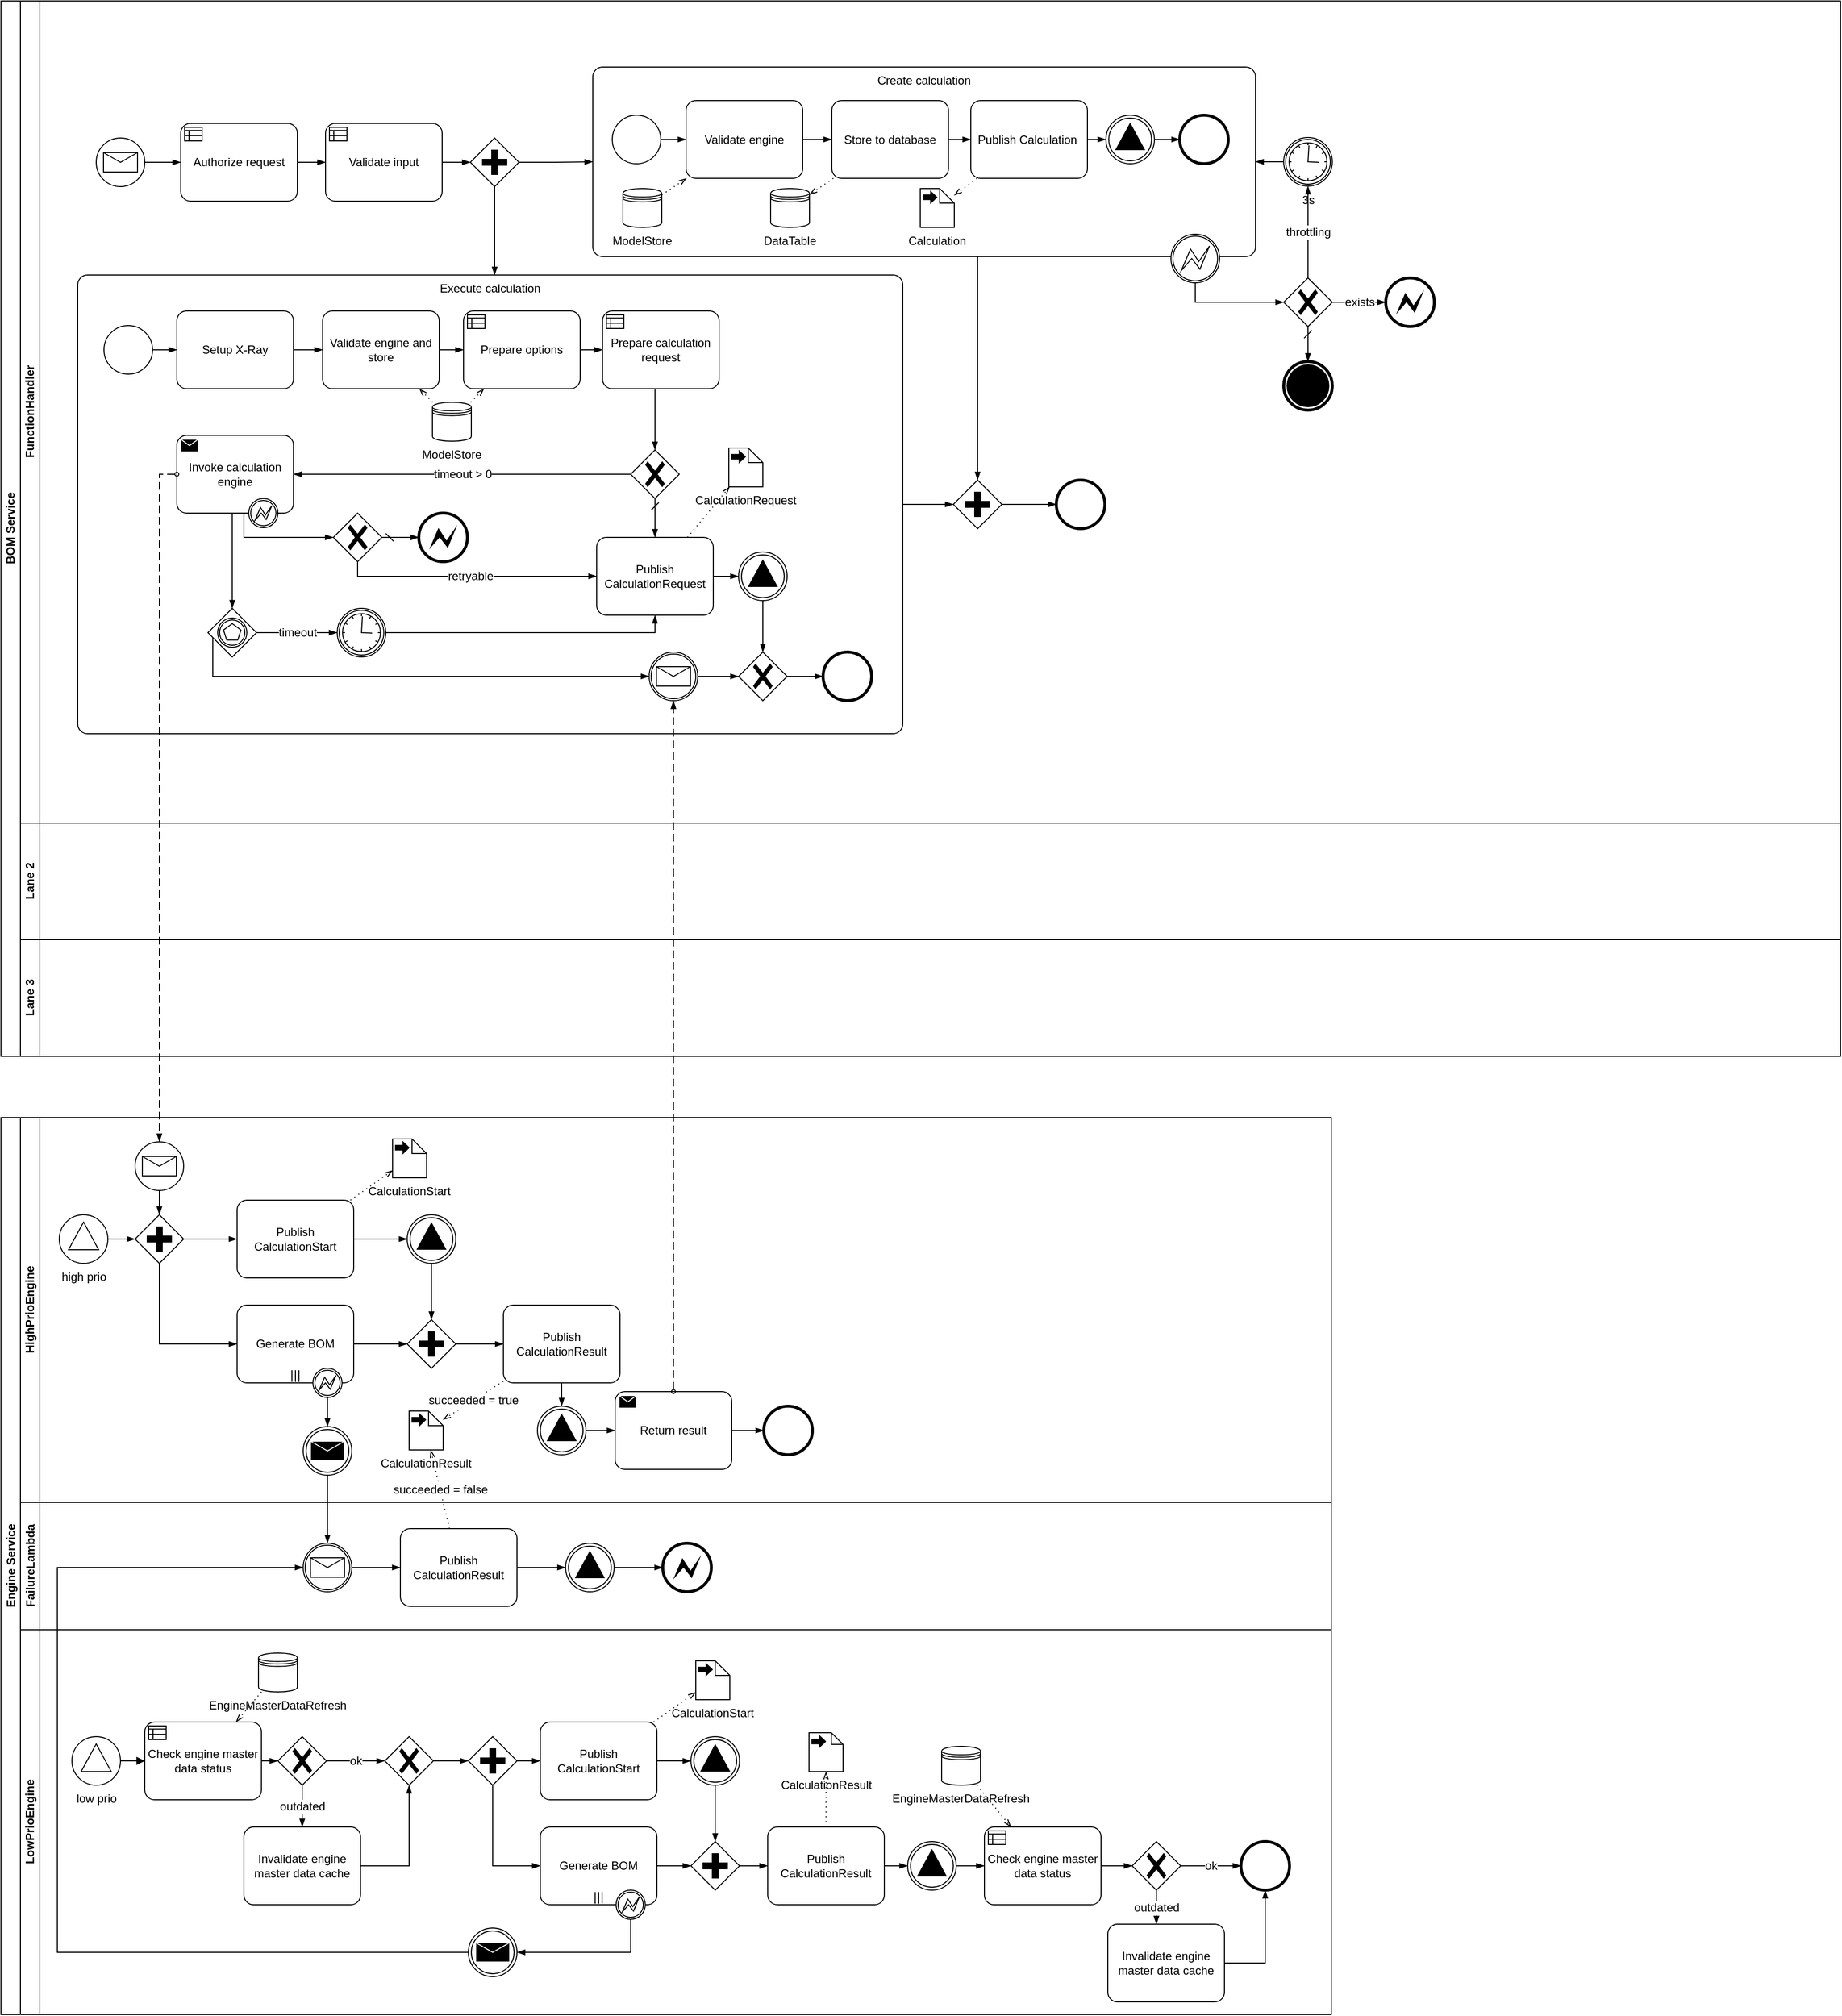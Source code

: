 <mxfile version="18.0.4" type="device"><diagram id="Jn8JtfkCkT7j4RWrNTBm" name="Page-1"><mxGraphModel dx="2938" dy="-420" grid="0" gridSize="10" guides="1" tooltips="1" connect="1" arrows="1" fold="1" page="0" pageScale="1" pageWidth="1169" pageHeight="827" math="0" shadow="0"><root><mxCell id="0"/><mxCell id="1" parent="0"/><mxCell id="fOvb9AzBjfHy_gVQzvdW-1" value="BOM Service" style="swimlane;html=1;childLayout=stackLayout;resizeParent=1;resizeParentMax=0;horizontal=0;startSize=20;horizontalStack=0;" parent="1" vertex="1"><mxGeometry x="-1169" y="1654" width="1893" height="1086" as="geometry"/></mxCell><mxCell id="fOvb9AzBjfHy_gVQzvdW-2" value="FunctionHandler" style="swimlane;html=1;startSize=20;horizontal=0;" parent="fOvb9AzBjfHy_gVQzvdW-1" vertex="1"><mxGeometry x="20" width="1873" height="846" as="geometry"/></mxCell><mxCell id="fOvb9AzBjfHy_gVQzvdW-5" value="" style="points=[[0.145,0.145,0],[0.5,0,0],[0.855,0.145,0],[1,0.5,0],[0.855,0.855,0],[0.5,1,0],[0.145,0.855,0],[0,0.5,0]];shape=mxgraph.bpmn.event;html=1;verticalLabelPosition=bottom;labelBackgroundColor=#ffffff;verticalAlign=top;align=center;perimeter=ellipsePerimeter;outlineConnect=0;aspect=fixed;outline=standard;symbol=message;fontFamily=Helvetica;fontSize=12;fontColor=default;strokeColor=default;fillColor=default;" parent="fOvb9AzBjfHy_gVQzvdW-2" vertex="1"><mxGeometry x="78" y="141" width="50" height="50" as="geometry"/></mxCell><mxCell id="fOvb9AzBjfHy_gVQzvdW-6" value="Authorize request" style="points=[[0.25,0,0],[0.5,0,0],[0.75,0,0],[1,0.25,0],[1,0.5,0],[1,0.75,0],[0.75,1,0],[0.5,1,0],[0.25,1,0],[0,0.75,0],[0,0.5,0],[0,0.25,0]];shape=mxgraph.bpmn.task;whiteSpace=wrap;rectStyle=rounded;size=10;taskMarker=businessRule;fontFamily=Helvetica;fontSize=12;fontColor=default;align=center;strokeColor=default;fillColor=default;" parent="fOvb9AzBjfHy_gVQzvdW-2" vertex="1"><mxGeometry x="165" y="126" width="120" height="80" as="geometry"/></mxCell><mxCell id="fOvb9AzBjfHy_gVQzvdW-8" value="" style="edgeStyle=elbowEdgeStyle;fontSize=12;html=1;endArrow=blockThin;endFill=1;rounded=0;" parent="fOvb9AzBjfHy_gVQzvdW-2" source="fOvb9AzBjfHy_gVQzvdW-5" target="fOvb9AzBjfHy_gVQzvdW-6" edge="1"><mxGeometry width="160" relative="1" as="geometry"><mxPoint x="216" y="264" as="sourcePoint"/><mxPoint x="376" y="264" as="targetPoint"/></mxGeometry></mxCell><mxCell id="fOvb9AzBjfHy_gVQzvdW-11" value="Validate input" style="points=[[0.25,0,0],[0.5,0,0],[0.75,0,0],[1,0.25,0],[1,0.5,0],[1,0.75,0],[0.75,1,0],[0.5,1,0],[0.25,1,0],[0,0.75,0],[0,0.5,0],[0,0.25,0]];shape=mxgraph.bpmn.task;whiteSpace=wrap;rectStyle=rounded;size=10;taskMarker=businessRule;fontFamily=Helvetica;fontSize=12;fontColor=default;align=center;strokeColor=default;fillColor=default;" parent="fOvb9AzBjfHy_gVQzvdW-2" vertex="1"><mxGeometry x="314" y="126" width="120" height="80" as="geometry"/></mxCell><mxCell id="fOvb9AzBjfHy_gVQzvdW-13" value="" style="edgeStyle=elbowEdgeStyle;fontSize=12;html=1;endArrow=blockThin;endFill=1;rounded=0;" parent="fOvb9AzBjfHy_gVQzvdW-2" source="fOvb9AzBjfHy_gVQzvdW-6" target="fOvb9AzBjfHy_gVQzvdW-11" edge="1"><mxGeometry width="160" relative="1" as="geometry"><mxPoint x="138" y="176" as="sourcePoint"/><mxPoint x="175" y="176" as="targetPoint"/></mxGeometry></mxCell><mxCell id="fOvb9AzBjfHy_gVQzvdW-14" value="" style="points=[[0.25,0.25,0],[0.5,0,0],[0.75,0.25,0],[1,0.5,0],[0.75,0.75,0],[0.5,1,0],[0.25,0.75,0],[0,0.5,0]];shape=mxgraph.bpmn.gateway2;html=1;verticalLabelPosition=bottom;labelBackgroundColor=#ffffff;verticalAlign=top;align=center;perimeter=rhombusPerimeter;outlineConnect=0;outline=none;symbol=none;gwType=parallel;" parent="fOvb9AzBjfHy_gVQzvdW-2" vertex="1"><mxGeometry x="463" y="141" width="50" height="50" as="geometry"/></mxCell><mxCell id="fOvb9AzBjfHy_gVQzvdW-15" value="" style="edgeStyle=elbowEdgeStyle;fontSize=12;html=1;endArrow=blockThin;endFill=1;rounded=0;" parent="fOvb9AzBjfHy_gVQzvdW-2" source="fOvb9AzBjfHy_gVQzvdW-11" target="fOvb9AzBjfHy_gVQzvdW-14" edge="1"><mxGeometry width="160" relative="1" as="geometry"><mxPoint x="295" y="176" as="sourcePoint"/><mxPoint x="324" y="176" as="targetPoint"/></mxGeometry></mxCell><mxCell id="fOvb9AzBjfHy_gVQzvdW-17" value="" style="edgeStyle=elbowEdgeStyle;fontSize=12;html=1;endArrow=blockThin;endFill=1;rounded=0;" parent="fOvb9AzBjfHy_gVQzvdW-2" source="fOvb9AzBjfHy_gVQzvdW-14" target="fOvb9AzBjfHy_gVQzvdW-22" edge="1"><mxGeometry width="160" relative="1" as="geometry"><mxPoint x="444" y="257" as="sourcePoint"/><mxPoint x="473" y="257" as="targetPoint"/></mxGeometry></mxCell><mxCell id="fOvb9AzBjfHy_gVQzvdW-19" value="" style="edgeStyle=elbowEdgeStyle;fontSize=12;html=1;endArrow=blockThin;endFill=1;rounded=0;" parent="fOvb9AzBjfHy_gVQzvdW-2" source="fOvb9AzBjfHy_gVQzvdW-14" target="fOvb9AzBjfHy_gVQzvdW-18" edge="1"><mxGeometry width="160" relative="1" as="geometry"><mxPoint x="444" y="257" as="sourcePoint"/><mxPoint x="473" y="257" as="targetPoint"/></mxGeometry></mxCell><mxCell id="fOvb9AzBjfHy_gVQzvdW-23" value="" style="group" parent="fOvb9AzBjfHy_gVQzvdW-2" vertex="1" connectable="0"><mxGeometry x="589" y="68" width="682" height="222" as="geometry"/></mxCell><mxCell id="fOvb9AzBjfHy_gVQzvdW-22" value="Create calculation" style="points=[[0.25,0,0],[0.5,0,0],[0.75,0,0],[1,0.25,0],[1,0.5,0],[1,0.75,0],[0.75,1,0],[0.5,1,0],[0.25,1,0],[0,0.75,0],[0,0.5,0],[0,0.25,0]];shape=mxgraph.bpmn.task;whiteSpace=wrap;rectStyle=rounded;size=10;taskMarker=abstract;verticalAlign=top;" parent="fOvb9AzBjfHy_gVQzvdW-23" vertex="1"><mxGeometry width="682" height="195" as="geometry"/></mxCell><mxCell id="fOvb9AzBjfHy_gVQzvdW-16" value="Store to database" style="points=[[0.25,0,0],[0.5,0,0],[0.75,0,0],[1,0.25,0],[1,0.5,0],[1,0.75,0],[0.75,1,0],[0.5,1,0],[0.25,1,0],[0,0.75,0],[0,0.5,0],[0,0.25,0]];shape=mxgraph.bpmn.task;whiteSpace=wrap;rectStyle=rounded;size=10;taskMarker=abstract;" parent="fOvb9AzBjfHy_gVQzvdW-23" vertex="1"><mxGeometry x="246" y="34.5" width="120" height="80" as="geometry"/></mxCell><mxCell id="fOvb9AzBjfHy_gVQzvdW-20" value="DataTable" style="shape=datastore;whiteSpace=wrap;html=1;labelPosition=center;verticalLabelPosition=bottom;align=center;verticalAlign=top;aspect=fixed;" parent="fOvb9AzBjfHy_gVQzvdW-23" vertex="1"><mxGeometry x="183" y="125" width="40" height="40" as="geometry"/></mxCell><mxCell id="fOvb9AzBjfHy_gVQzvdW-21" value="" style="fontSize=12;html=1;endFill=0;startFill=0;endSize=6;startSize=6;dashed=1;dashPattern=1 4;endArrow=openThin;startArrow=none;rounded=0;" parent="fOvb9AzBjfHy_gVQzvdW-23" source="fOvb9AzBjfHy_gVQzvdW-16" target="fOvb9AzBjfHy_gVQzvdW-20" edge="1"><mxGeometry width="160" relative="1" as="geometry"><mxPoint x="-275" y="12" as="sourcePoint"/><mxPoint x="-115" y="12" as="targetPoint"/></mxGeometry></mxCell><mxCell id="fOvb9AzBjfHy_gVQzvdW-24" value="" style="points=[[0.145,0.145,0],[0.5,0,0],[0.855,0.145,0],[1,0.5,0],[0.855,0.855,0],[0.5,1,0],[0.145,0.855,0],[0,0.5,0]];shape=mxgraph.bpmn.event;html=1;verticalLabelPosition=bottom;labelBackgroundColor=#ffffff;verticalAlign=top;align=center;perimeter=ellipsePerimeter;outlineConnect=0;aspect=fixed;outline=standard;symbol=general;" parent="fOvb9AzBjfHy_gVQzvdW-23" vertex="1"><mxGeometry x="20" y="49.5" width="50" height="50" as="geometry"/></mxCell><mxCell id="fOvb9AzBjfHy_gVQzvdW-25" value="" style="edgeStyle=elbowEdgeStyle;fontSize=12;html=1;endArrow=blockThin;endFill=1;rounded=0;startArrow=none;" parent="fOvb9AzBjfHy_gVQzvdW-23" source="fOvb9AzBjfHy_gVQzvdW-26" target="fOvb9AzBjfHy_gVQzvdW-16" edge="1"><mxGeometry width="160" relative="1" as="geometry"><mxPoint x="-197" y="18" as="sourcePoint"/><mxPoint x="-10" y="84.5" as="targetPoint"/></mxGeometry></mxCell><mxCell id="fOvb9AzBjfHy_gVQzvdW-26" value="Validate engine" style="points=[[0.25,0,0],[0.5,0,0],[0.75,0,0],[1,0.25,0],[1,0.5,0],[1,0.75,0],[0.75,1,0],[0.5,1,0],[0.25,1,0],[0,0.75,0],[0,0.5,0],[0,0.25,0]];shape=mxgraph.bpmn.task;whiteSpace=wrap;rectStyle=rounded;size=10;taskMarker=abstract;" parent="fOvb9AzBjfHy_gVQzvdW-23" vertex="1"><mxGeometry x="96" y="34.5" width="120" height="80" as="geometry"/></mxCell><mxCell id="fOvb9AzBjfHy_gVQzvdW-28" value="ModelStore" style="shape=datastore;whiteSpace=wrap;html=1;labelPosition=center;verticalLabelPosition=bottom;align=center;verticalAlign=top;aspect=fixed;" parent="fOvb9AzBjfHy_gVQzvdW-23" vertex="1"><mxGeometry x="31" y="125" width="40" height="40" as="geometry"/></mxCell><mxCell id="fOvb9AzBjfHy_gVQzvdW-29" value="" style="fontSize=12;html=1;endFill=0;startFill=0;endSize=6;startSize=6;dashed=1;dashPattern=1 4;endArrow=openThin;startArrow=none;rounded=0;" parent="fOvb9AzBjfHy_gVQzvdW-23" source="fOvb9AzBjfHy_gVQzvdW-28" target="fOvb9AzBjfHy_gVQzvdW-26" edge="1"><mxGeometry width="160" relative="1" as="geometry"><mxPoint x="-275" y="12" as="sourcePoint"/><mxPoint x="-115" y="12" as="targetPoint"/></mxGeometry></mxCell><mxCell id="fOvb9AzBjfHy_gVQzvdW-30" value="Publish Calculation " style="points=[[0.25,0,0],[0.5,0,0],[0.75,0,0],[1,0.25,0],[1,0.5,0],[1,0.75,0],[0.75,1,0],[0.5,1,0],[0.25,1,0],[0,0.75,0],[0,0.5,0],[0,0.25,0]];shape=mxgraph.bpmn.task;whiteSpace=wrap;rectStyle=rounded;size=10;taskMarker=abstract;fontFamily=Helvetica;fontSize=12;fontColor=default;align=center;strokeColor=default;fillColor=default;" parent="fOvb9AzBjfHy_gVQzvdW-23" vertex="1"><mxGeometry x="389" y="34.5" width="120" height="80" as="geometry"/></mxCell><mxCell id="fOvb9AzBjfHy_gVQzvdW-31" value="" style="edgeStyle=elbowEdgeStyle;fontSize=12;html=1;endArrow=blockThin;endFill=1;rounded=0;startArrow=none;" parent="fOvb9AzBjfHy_gVQzvdW-23" source="fOvb9AzBjfHy_gVQzvdW-16" target="fOvb9AzBjfHy_gVQzvdW-30" edge="1"><mxGeometry width="160" relative="1" as="geometry"><mxPoint x="-197" y="18" as="sourcePoint"/><mxPoint x="-10" y="84.5" as="targetPoint"/></mxGeometry></mxCell><mxCell id="fOvb9AzBjfHy_gVQzvdW-32" value="" style="points=[[0.145,0.145,0],[0.5,0,0],[0.855,0.145,0],[1,0.5,0],[0.855,0.855,0],[0.5,1,0],[0.145,0.855,0],[0,0.5,0]];shape=mxgraph.bpmn.event;html=1;verticalLabelPosition=bottom;labelBackgroundColor=#ffffff;verticalAlign=top;align=center;perimeter=ellipsePerimeter;outlineConnect=0;aspect=fixed;outline=end;symbol=terminate2;" parent="fOvb9AzBjfHy_gVQzvdW-23" vertex="1"><mxGeometry x="604" y="49.5" width="50" height="50" as="geometry"/></mxCell><mxCell id="fOvb9AzBjfHy_gVQzvdW-33" value="" style="edgeStyle=elbowEdgeStyle;fontSize=12;html=1;endArrow=blockThin;endFill=1;rounded=0;startArrow=none;" parent="fOvb9AzBjfHy_gVQzvdW-23" source="fOvb9AzBjfHy_gVQzvdW-30" target="fOvb9AzBjfHy_gVQzvdW-44" edge="1"><mxGeometry width="160" relative="1" as="geometry"><mxPoint x="376" y="84.5" as="sourcePoint"/><mxPoint x="429" y="82" as="targetPoint"/></mxGeometry></mxCell><mxCell id="fOvb9AzBjfHy_gVQzvdW-34" value="" style="points=[[0.145,0.145,0],[0.5,0,0],[0.855,0.145,0],[1,0.5,0],[0.855,0.855,0],[0.5,1,0],[0.145,0.855,0],[0,0.5,0]];shape=mxgraph.bpmn.event;html=1;verticalLabelPosition=bottom;labelBackgroundColor=#ffffff;verticalAlign=top;align=center;perimeter=ellipsePerimeter;outlineConnect=0;aspect=fixed;outline=boundInt;symbol=error;" parent="fOvb9AzBjfHy_gVQzvdW-23" vertex="1"><mxGeometry x="595" y="172" width="50" height="50" as="geometry"/></mxCell><mxCell id="fOvb9AzBjfHy_gVQzvdW-44" value="" style="points=[[0.145,0.145,0],[0.5,0,0],[0.855,0.145,0],[1,0.5,0],[0.855,0.855,0],[0.5,1,0],[0.145,0.855,0],[0,0.5,0]];shape=mxgraph.bpmn.event;html=1;verticalLabelPosition=bottom;labelBackgroundColor=#ffffff;verticalAlign=top;align=center;perimeter=ellipsePerimeter;outlineConnect=0;aspect=fixed;outline=throwing;symbol=signal;" parent="fOvb9AzBjfHy_gVQzvdW-23" vertex="1"><mxGeometry x="528" y="49.5" width="50" height="50" as="geometry"/></mxCell><mxCell id="fOvb9AzBjfHy_gVQzvdW-47" value="" style="edgeStyle=elbowEdgeStyle;fontSize=12;html=1;endArrow=blockThin;endFill=1;rounded=0;startArrow=none;" parent="fOvb9AzBjfHy_gVQzvdW-23" source="fOvb9AzBjfHy_gVQzvdW-44" target="fOvb9AzBjfHy_gVQzvdW-32" edge="1"><mxGeometry width="160" relative="1" as="geometry"><mxPoint x="376" y="84.5" as="sourcePoint"/><mxPoint x="429" y="82" as="targetPoint"/></mxGeometry></mxCell><mxCell id="fOvb9AzBjfHy_gVQzvdW-48" value="Calculation" style="shape=mxgraph.bpmn.data;labelPosition=center;verticalLabelPosition=bottom;align=center;verticalAlign=top;whiteSpace=wrap;size=15;html=1;bpmnTransferType=output;" parent="fOvb9AzBjfHy_gVQzvdW-23" vertex="1"><mxGeometry x="337" y="125" width="35" height="40" as="geometry"/></mxCell><mxCell id="fOvb9AzBjfHy_gVQzvdW-49" value="" style="fontSize=12;html=1;endFill=0;startFill=0;endSize=6;startSize=6;dashed=1;dashPattern=1 4;endArrow=openThin;startArrow=none;rounded=0;" parent="fOvb9AzBjfHy_gVQzvdW-23" source="fOvb9AzBjfHy_gVQzvdW-30" target="fOvb9AzBjfHy_gVQzvdW-48" edge="1"><mxGeometry width="160" relative="1" as="geometry"><mxPoint x="-275" y="12" as="sourcePoint"/><mxPoint x="-115" y="12" as="targetPoint"/></mxGeometry></mxCell><mxCell id="fOvb9AzBjfHy_gVQzvdW-54" value="" style="edgeStyle=elbowEdgeStyle;fontSize=12;html=1;endArrow=blockThin;endFill=1;rounded=0;startArrow=none;" parent="fOvb9AzBjfHy_gVQzvdW-23" source="fOvb9AzBjfHy_gVQzvdW-24" target="fOvb9AzBjfHy_gVQzvdW-26" edge="1"><mxGeometry width="160" relative="1" as="geometry"><mxPoint x="-197" y="18" as="sourcePoint"/><mxPoint x="-10" y="84.5" as="targetPoint"/></mxGeometry></mxCell><mxCell id="fOvb9AzBjfHy_gVQzvdW-35" value="" style="points=[[0.25,0.25,0],[0.5,0,0],[0.75,0.25,0],[1,0.5,0],[0.75,0.75,0],[0.5,1,0],[0.25,0.75,0],[0,0.5,0]];shape=mxgraph.bpmn.gateway2;html=1;verticalLabelPosition=bottom;labelBackgroundColor=#ffffff;verticalAlign=top;align=center;perimeter=rhombusPerimeter;outlineConnect=0;outline=none;symbol=none;gwType=exclusive;" parent="fOvb9AzBjfHy_gVQzvdW-2" vertex="1"><mxGeometry x="1300" y="285" width="50" height="50" as="geometry"/></mxCell><mxCell id="fOvb9AzBjfHy_gVQzvdW-36" value="" style="edgeStyle=elbowEdgeStyle;fontSize=12;html=1;endArrow=blockThin;endFill=1;rounded=0;" parent="fOvb9AzBjfHy_gVQzvdW-2" source="fOvb9AzBjfHy_gVQzvdW-34" target="fOvb9AzBjfHy_gVQzvdW-35" edge="1"><mxGeometry width="160" relative="1" as="geometry"><mxPoint x="494" y="257" as="sourcePoint"/><mxPoint x="523" y="257" as="targetPoint"/><Array as="points"><mxPoint x="1209" y="310"/></Array></mxGeometry></mxCell><mxCell id="fOvb9AzBjfHy_gVQzvdW-40" value="3s" style="points=[[0.145,0.145,0],[0.5,0,0],[0.855,0.145,0],[1,0.5,0],[0.855,0.855,0],[0.5,1,0],[0.145,0.855,0],[0,0.5,0]];shape=mxgraph.bpmn.event;html=1;verticalLabelPosition=bottom;labelBackgroundColor=#ffffff;verticalAlign=top;align=center;perimeter=ellipsePerimeter;outlineConnect=0;aspect=fixed;outline=catching;symbol=timer;" parent="fOvb9AzBjfHy_gVQzvdW-2" vertex="1"><mxGeometry x="1300" y="140.5" width="50" height="50" as="geometry"/></mxCell><mxCell id="fOvb9AzBjfHy_gVQzvdW-39" value="throttling" style="edgeStyle=elbowEdgeStyle;fontSize=12;html=1;endArrow=blockThin;endFill=1;rounded=0;" parent="fOvb9AzBjfHy_gVQzvdW-2" source="fOvb9AzBjfHy_gVQzvdW-35" target="fOvb9AzBjfHy_gVQzvdW-40" edge="1"><mxGeometry width="160" relative="1" as="geometry"><mxPoint x="1214" y="299.592" as="sourcePoint"/><mxPoint x="1105" y="375" as="targetPoint"/></mxGeometry></mxCell><mxCell id="fOvb9AzBjfHy_gVQzvdW-41" value="" style="edgeStyle=elbowEdgeStyle;fontSize=12;html=1;endArrow=blockThin;endFill=1;rounded=0;" parent="fOvb9AzBjfHy_gVQzvdW-2" source="fOvb9AzBjfHy_gVQzvdW-40" target="fOvb9AzBjfHy_gVQzvdW-22" edge="1"><mxGeometry width="160" relative="1" as="geometry"><mxPoint x="494" y="257" as="sourcePoint"/><mxPoint x="1085.235" y="263" as="targetPoint"/></mxGeometry></mxCell><mxCell id="fOvb9AzBjfHy_gVQzvdW-42" value="" style="points=[[0.145,0.145,0],[0.5,0,0],[0.855,0.145,0],[1,0.5,0],[0.855,0.855,0],[0.5,1,0],[0.145,0.855,0],[0,0.5,0]];shape=mxgraph.bpmn.event;html=1;verticalLabelPosition=bottom;labelBackgroundColor=#ffffff;verticalAlign=top;align=center;perimeter=ellipsePerimeter;outlineConnect=0;aspect=fixed;outline=end;symbol=error;fontFamily=Helvetica;fontSize=12;fontColor=default;strokeColor=default;fillColor=default;" parent="fOvb9AzBjfHy_gVQzvdW-2" vertex="1"><mxGeometry x="1405" y="285" width="50" height="50" as="geometry"/></mxCell><mxCell id="fOvb9AzBjfHy_gVQzvdW-43" value="exists" style="edgeStyle=elbowEdgeStyle;fontSize=12;html=1;endArrow=blockThin;endFill=1;rounded=0;" parent="fOvb9AzBjfHy_gVQzvdW-2" source="fOvb9AzBjfHy_gVQzvdW-35" target="fOvb9AzBjfHy_gVQzvdW-42" edge="1"><mxGeometry width="160" relative="1" as="geometry"><mxPoint x="444" y="257" as="sourcePoint"/><mxPoint x="473" y="257" as="targetPoint"/></mxGeometry></mxCell><mxCell id="fOvb9AzBjfHy_gVQzvdW-50" value="" style="points=[[0.145,0.145,0],[0.5,0,0],[0.855,0.145,0],[1,0.5,0],[0.855,0.855,0],[0.5,1,0],[0.145,0.855,0],[0,0.5,0]];shape=mxgraph.bpmn.event;html=1;verticalLabelPosition=bottom;labelBackgroundColor=#ffffff;verticalAlign=top;align=center;perimeter=ellipsePerimeter;outlineConnect=0;aspect=fixed;outline=end;symbol=terminate;" parent="fOvb9AzBjfHy_gVQzvdW-2" vertex="1"><mxGeometry x="1300" y="371" width="50" height="50" as="geometry"/></mxCell><mxCell id="fOvb9AzBjfHy_gVQzvdW-51" value="" style="edgeStyle=elbowEdgeStyle;fontSize=12;html=1;endArrow=blockThin;endFill=1;startArrow=dash;startFill=0;endSize=6;startSize=6;rounded=0;" parent="fOvb9AzBjfHy_gVQzvdW-2" source="fOvb9AzBjfHy_gVQzvdW-35" target="fOvb9AzBjfHy_gVQzvdW-50" edge="1"><mxGeometry width="160" relative="1" as="geometry"><mxPoint x="1163" y="277" as="sourcePoint"/><mxPoint x="1323" y="277" as="targetPoint"/></mxGeometry></mxCell><mxCell id="fOvb9AzBjfHy_gVQzvdW-56" value="" style="group" parent="fOvb9AzBjfHy_gVQzvdW-2" vertex="1" connectable="0"><mxGeometry x="59" y="282" width="849" height="496" as="geometry"/></mxCell><mxCell id="fOvb9AzBjfHy_gVQzvdW-18" value="Execute calculation" style="points=[[0.25,0,0],[0.5,0,0],[0.75,0,0],[1,0.25,0],[1,0.5,0],[1,0.75,0],[0.75,1,0],[0.5,1,0],[0.25,1,0],[0,0.75,0],[0,0.5,0],[0,0.25,0]];shape=mxgraph.bpmn.task;whiteSpace=wrap;rectStyle=rounded;size=10;taskMarker=abstract;verticalAlign=top;" parent="fOvb9AzBjfHy_gVQzvdW-56" vertex="1"><mxGeometry width="849" height="472" as="geometry"/></mxCell><mxCell id="fOvb9AzBjfHy_gVQzvdW-52" value="Setup X-Ray" style="points=[[0.25,0,0],[0.5,0,0],[0.75,0,0],[1,0.25,0],[1,0.5,0],[1,0.75,0],[0.75,1,0],[0.5,1,0],[0.25,1,0],[0,0.75,0],[0,0.5,0],[0,0.25,0]];shape=mxgraph.bpmn.task;whiteSpace=wrap;rectStyle=rounded;size=10;taskMarker=abstract;fontFamily=Helvetica;fontSize=12;fontColor=default;align=center;strokeColor=default;fillColor=default;" parent="fOvb9AzBjfHy_gVQzvdW-56" vertex="1"><mxGeometry x="102" y="37" width="120" height="80" as="geometry"/></mxCell><mxCell id="fOvb9AzBjfHy_gVQzvdW-53" value="" style="points=[[0.145,0.145,0],[0.5,0,0],[0.855,0.145,0],[1,0.5,0],[0.855,0.855,0],[0.5,1,0],[0.145,0.855,0],[0,0.5,0]];shape=mxgraph.bpmn.event;html=1;verticalLabelPosition=bottom;labelBackgroundColor=#ffffff;verticalAlign=top;align=center;perimeter=ellipsePerimeter;outlineConnect=0;aspect=fixed;outline=standard;symbol=general;" parent="fOvb9AzBjfHy_gVQzvdW-56" vertex="1"><mxGeometry x="27" y="52" width="50" height="50" as="geometry"/></mxCell><mxCell id="fOvb9AzBjfHy_gVQzvdW-55" value="" style="edgeStyle=elbowEdgeStyle;fontSize=12;html=1;endArrow=blockThin;endFill=1;rounded=0;startArrow=none;" parent="fOvb9AzBjfHy_gVQzvdW-56" source="fOvb9AzBjfHy_gVQzvdW-53" target="fOvb9AzBjfHy_gVQzvdW-52" edge="1"><mxGeometry width="160" relative="1" as="geometry"><mxPoint x="313" y="-254" as="sourcePoint"/><mxPoint x="500" y="-187.5" as="targetPoint"/></mxGeometry></mxCell><mxCell id="fOvb9AzBjfHy_gVQzvdW-57" value="Validate engine and store" style="points=[[0.25,0,0],[0.5,0,0],[0.75,0,0],[1,0.25,0],[1,0.5,0],[1,0.75,0],[0.75,1,0],[0.5,1,0],[0.25,1,0],[0,0.75,0],[0,0.5,0],[0,0.25,0]];shape=mxgraph.bpmn.task;whiteSpace=wrap;rectStyle=rounded;size=10;taskMarker=abstract;" parent="fOvb9AzBjfHy_gVQzvdW-56" vertex="1"><mxGeometry x="252" y="37" width="120" height="80" as="geometry"/></mxCell><mxCell id="fOvb9AzBjfHy_gVQzvdW-58" value="ModelStore" style="shape=datastore;whiteSpace=wrap;html=1;labelPosition=center;verticalLabelPosition=bottom;align=center;verticalAlign=top;aspect=fixed;" parent="fOvb9AzBjfHy_gVQzvdW-56" vertex="1"><mxGeometry x="365" y="131" width="40" height="40" as="geometry"/></mxCell><mxCell id="fOvb9AzBjfHy_gVQzvdW-59" value="" style="edgeStyle=elbowEdgeStyle;fontSize=12;html=1;endArrow=blockThin;endFill=1;rounded=0;startArrow=none;" parent="fOvb9AzBjfHy_gVQzvdW-56" source="fOvb9AzBjfHy_gVQzvdW-52" target="fOvb9AzBjfHy_gVQzvdW-57" edge="1"><mxGeometry width="160" relative="1" as="geometry"><mxPoint x="313" y="-254" as="sourcePoint"/><mxPoint x="500" y="-187.5" as="targetPoint"/></mxGeometry></mxCell><mxCell id="fOvb9AzBjfHy_gVQzvdW-60" value="" style="fontSize=12;html=1;endFill=0;startFill=0;endSize=6;startSize=6;dashed=1;dashPattern=1 4;endArrow=openThin;startArrow=none;rounded=0;" parent="fOvb9AzBjfHy_gVQzvdW-56" source="fOvb9AzBjfHy_gVQzvdW-58" target="fOvb9AzBjfHy_gVQzvdW-57" edge="1"><mxGeometry width="160" relative="1" as="geometry"><mxPoint x="591" y="-130.429" as="sourcePoint"/><mxPoint x="616.426" y="-147.5" as="targetPoint"/></mxGeometry></mxCell><mxCell id="fOvb9AzBjfHy_gVQzvdW-61" value="Prepare options" style="points=[[0.25,0,0],[0.5,0,0],[0.75,0,0],[1,0.25,0],[1,0.5,0],[1,0.75,0],[0.75,1,0],[0.5,1,0],[0.25,1,0],[0,0.75,0],[0,0.5,0],[0,0.25,0]];shape=mxgraph.bpmn.task;whiteSpace=wrap;rectStyle=rounded;size=10;taskMarker=businessRule;fontFamily=Helvetica;fontSize=12;fontColor=default;align=center;strokeColor=default;fillColor=default;" parent="fOvb9AzBjfHy_gVQzvdW-56" vertex="1"><mxGeometry x="397" y="37" width="120" height="80" as="geometry"/></mxCell><mxCell id="fOvb9AzBjfHy_gVQzvdW-62" value="" style="edgeStyle=elbowEdgeStyle;fontSize=12;html=1;endArrow=blockThin;endFill=1;rounded=0;startArrow=none;" parent="fOvb9AzBjfHy_gVQzvdW-56" source="fOvb9AzBjfHy_gVQzvdW-57" target="fOvb9AzBjfHy_gVQzvdW-61" edge="1"><mxGeometry width="160" relative="1" as="geometry"><mxPoint x="313" y="-254" as="sourcePoint"/><mxPoint x="500" y="-187.5" as="targetPoint"/></mxGeometry></mxCell><mxCell id="fOvb9AzBjfHy_gVQzvdW-63" value="" style="fontSize=12;html=1;endFill=0;startFill=0;endSize=6;startSize=6;dashed=1;dashPattern=1 4;endArrow=openThin;startArrow=none;rounded=0;" parent="fOvb9AzBjfHy_gVQzvdW-56" source="fOvb9AzBjfHy_gVQzvdW-58" target="fOvb9AzBjfHy_gVQzvdW-61" edge="1"><mxGeometry width="160" relative="1" as="geometry"><mxPoint x="591" y="-130.429" as="sourcePoint"/><mxPoint x="616.426" y="-147.5" as="targetPoint"/></mxGeometry></mxCell><mxCell id="fOvb9AzBjfHy_gVQzvdW-64" value="Prepare calculation request" style="points=[[0.25,0,0],[0.5,0,0],[0.75,0,0],[1,0.25,0],[1,0.5,0],[1,0.75,0],[0.75,1,0],[0.5,1,0],[0.25,1,0],[0,0.75,0],[0,0.5,0],[0,0.25,0]];shape=mxgraph.bpmn.task;whiteSpace=wrap;rectStyle=rounded;size=10;taskMarker=businessRule;fontFamily=Helvetica;fontSize=12;fontColor=default;align=center;strokeColor=default;fillColor=default;" parent="fOvb9AzBjfHy_gVQzvdW-56" vertex="1"><mxGeometry x="540" y="37" width="120" height="80" as="geometry"/></mxCell><mxCell id="fOvb9AzBjfHy_gVQzvdW-65" value="" style="edgeStyle=elbowEdgeStyle;fontSize=12;html=1;endArrow=blockThin;endFill=1;rounded=0;startArrow=none;" parent="fOvb9AzBjfHy_gVQzvdW-56" source="fOvb9AzBjfHy_gVQzvdW-61" target="fOvb9AzBjfHy_gVQzvdW-64" edge="1"><mxGeometry width="160" relative="1" as="geometry"><mxPoint x="313" y="-254" as="sourcePoint"/><mxPoint x="500" y="-187.5" as="targetPoint"/></mxGeometry></mxCell><mxCell id="fOvb9AzBjfHy_gVQzvdW-66" value="" style="points=[[0.25,0.25,0],[0.5,0,0],[0.75,0.25,0],[1,0.5,0],[0.75,0.75,0],[0.5,1,0],[0.25,0.75,0],[0,0.5,0]];shape=mxgraph.bpmn.gateway2;html=1;verticalLabelPosition=bottom;labelBackgroundColor=#ffffff;verticalAlign=top;align=center;perimeter=rhombusPerimeter;outlineConnect=0;outline=none;symbol=none;gwType=exclusive;" parent="fOvb9AzBjfHy_gVQzvdW-56" vertex="1"><mxGeometry x="569" y="180" width="50" height="50" as="geometry"/></mxCell><mxCell id="fOvb9AzBjfHy_gVQzvdW-67" value="" style="edgeStyle=elbowEdgeStyle;fontSize=12;html=1;endArrow=blockThin;endFill=1;rounded=0;startArrow=none;" parent="fOvb9AzBjfHy_gVQzvdW-56" source="fOvb9AzBjfHy_gVQzvdW-64" target="fOvb9AzBjfHy_gVQzvdW-66" edge="1"><mxGeometry width="160" relative="1" as="geometry"><mxPoint x="313" y="-254" as="sourcePoint"/><mxPoint x="500" y="-187.5" as="targetPoint"/></mxGeometry></mxCell><mxCell id="fOvb9AzBjfHy_gVQzvdW-68" value="Publish CalculationRequest" style="points=[[0.25,0,0],[0.5,0,0],[0.75,0,0],[1,0.25,0],[1,0.5,0],[1,0.75,0],[0.75,1,0],[0.5,1,0],[0.25,1,0],[0,0.75,0],[0,0.5,0],[0,0.25,0]];shape=mxgraph.bpmn.task;whiteSpace=wrap;rectStyle=rounded;size=10;taskMarker=abstract;fontFamily=Helvetica;fontSize=12;fontColor=default;align=center;strokeColor=default;fillColor=default;" parent="fOvb9AzBjfHy_gVQzvdW-56" vertex="1"><mxGeometry x="534" y="270" width="120" height="80" as="geometry"/></mxCell><mxCell id="fOvb9AzBjfHy_gVQzvdW-69" value="timeout &amp;gt; 0" style="edgeStyle=elbowEdgeStyle;fontSize=12;html=1;endArrow=blockThin;endFill=1;rounded=0;startArrow=none;" parent="fOvb9AzBjfHy_gVQzvdW-56" source="fOvb9AzBjfHy_gVQzvdW-66" target="fOvb9AzBjfHy_gVQzvdW-70" edge="1"><mxGeometry width="160" relative="1" as="geometry"><mxPoint x="313" y="-254" as="sourcePoint"/><mxPoint x="500" y="-187.5" as="targetPoint"/></mxGeometry></mxCell><mxCell id="fOvb9AzBjfHy_gVQzvdW-71" value="" style="edgeStyle=elbowEdgeStyle;fontSize=12;html=1;endArrow=blockThin;endFill=1;startArrow=dash;startFill=0;endSize=6;startSize=6;rounded=0;" parent="fOvb9AzBjfHy_gVQzvdW-56" source="fOvb9AzBjfHy_gVQzvdW-66" target="fOvb9AzBjfHy_gVQzvdW-68" edge="1"><mxGeometry width="160" relative="1" as="geometry"><mxPoint x="1049.765" y="65.735" as="sourcePoint"/><mxPoint x="742" y="210" as="targetPoint"/></mxGeometry></mxCell><mxCell id="fOvb9AzBjfHy_gVQzvdW-72" value="" style="points=[[0.145,0.145,0],[0.5,0,0],[0.855,0.145,0],[1,0.5,0],[0.855,0.855,0],[0.5,1,0],[0.145,0.855,0],[0,0.5,0]];shape=mxgraph.bpmn.event;html=1;verticalLabelPosition=bottom;labelBackgroundColor=#ffffff;verticalAlign=top;align=center;perimeter=ellipsePerimeter;outlineConnect=0;aspect=fixed;outline=throwing;symbol=signal;fontFamily=Helvetica;fontSize=12;fontColor=default;strokeColor=default;fillColor=default;" parent="fOvb9AzBjfHy_gVQzvdW-56" vertex="1"><mxGeometry x="680" y="285" width="50" height="50" as="geometry"/></mxCell><mxCell id="fOvb9AzBjfHy_gVQzvdW-73" value="" style="edgeStyle=elbowEdgeStyle;fontSize=12;html=1;endArrow=blockThin;endFill=1;rounded=0;startArrow=none;" parent="fOvb9AzBjfHy_gVQzvdW-56" source="fOvb9AzBjfHy_gVQzvdW-68" target="fOvb9AzBjfHy_gVQzvdW-72" edge="1"><mxGeometry width="160" relative="1" as="geometry"><mxPoint x="313" y="-224" as="sourcePoint"/><mxPoint x="500" y="-157.5" as="targetPoint"/></mxGeometry></mxCell><mxCell id="fOvb9AzBjfHy_gVQzvdW-74" value="" style="points=[[0.145,0.145,0],[0.5,0,0],[0.855,0.145,0],[1,0.5,0],[0.855,0.855,0],[0.5,1,0],[0.145,0.855,0],[0,0.5,0]];shape=mxgraph.bpmn.event;html=1;verticalLabelPosition=bottom;labelBackgroundColor=#ffffff;verticalAlign=top;align=center;perimeter=ellipsePerimeter;outlineConnect=0;aspect=fixed;outline=end;symbol=terminate2;" parent="fOvb9AzBjfHy_gVQzvdW-56" vertex="1"><mxGeometry x="767" y="388" width="50" height="50" as="geometry"/></mxCell><mxCell id="fOvb9AzBjfHy_gVQzvdW-75" value="" style="edgeStyle=elbowEdgeStyle;fontSize=12;html=1;endArrow=blockThin;endFill=1;rounded=0;startArrow=none;" parent="fOvb9AzBjfHy_gVQzvdW-56" source="fOvb9AzBjfHy_gVQzvdW-110" target="fOvb9AzBjfHy_gVQzvdW-74" edge="1"><mxGeometry width="160" relative="1" as="geometry"><mxPoint x="875" y="413" as="sourcePoint"/><mxPoint x="470" y="-187.5" as="targetPoint"/></mxGeometry></mxCell><mxCell id="fOvb9AzBjfHy_gVQzvdW-78" value="CalculationRequest" style="shape=mxgraph.bpmn.data;labelPosition=center;verticalLabelPosition=bottom;align=center;verticalAlign=top;whiteSpace=wrap;size=15;html=1;bpmnTransferType=output;" parent="fOvb9AzBjfHy_gVQzvdW-56" vertex="1"><mxGeometry x="670" y="178" width="35" height="40" as="geometry"/></mxCell><mxCell id="fOvb9AzBjfHy_gVQzvdW-79" value="" style="fontSize=12;html=1;endFill=0;startFill=0;endSize=6;startSize=6;dashed=1;dashPattern=1 4;endArrow=openThin;startArrow=none;rounded=0;" parent="fOvb9AzBjfHy_gVQzvdW-56" source="fOvb9AzBjfHy_gVQzvdW-68" target="fOvb9AzBjfHy_gVQzvdW-78" edge="1"><mxGeometry width="160" relative="1" as="geometry"><mxPoint x="395" y="-260" as="sourcePoint"/><mxPoint x="235" y="-260" as="targetPoint"/></mxGeometry></mxCell><mxCell id="fOvb9AzBjfHy_gVQzvdW-104" value="" style="edgeStyle=elbowEdgeStyle;fontSize=12;html=1;endArrow=blockThin;endFill=1;rounded=0;startArrow=none;" parent="fOvb9AzBjfHy_gVQzvdW-56" source="fOvb9AzBjfHy_gVQzvdW-100" target="fOvb9AzBjfHy_gVQzvdW-68" edge="1"><mxGeometry width="160" relative="1" as="geometry"><mxPoint x="313" y="-254" as="sourcePoint"/><mxPoint x="500" y="-187.5" as="targetPoint"/><Array as="points"><mxPoint x="594" y="368"/><mxPoint x="600" y="373"/></Array></mxGeometry></mxCell><mxCell id="fOvb9AzBjfHy_gVQzvdW-109" value="retryable" style="edgeStyle=orthogonalEdgeStyle;fontSize=12;html=1;endArrow=blockThin;endFill=1;rounded=0;startArrow=none;" parent="fOvb9AzBjfHy_gVQzvdW-56" source="fOvb9AzBjfHy_gVQzvdW-115" target="fOvb9AzBjfHy_gVQzvdW-68" edge="1"><mxGeometry width="160" relative="1" as="geometry"><mxPoint x="313" y="-254" as="sourcePoint"/><mxPoint x="500" y="-187.5" as="targetPoint"/><Array as="points"><mxPoint x="288" y="310"/></Array></mxGeometry></mxCell><mxCell id="fOvb9AzBjfHy_gVQzvdW-83" value="" style="points=[[0.25,0.25,0],[0.5,0,0],[0.75,0.25,0],[1,0.5,0],[0.75,0.75,0],[0.5,1,0],[0.25,0.75,0],[0,0.5,0]];shape=mxgraph.bpmn.gateway2;html=1;verticalLabelPosition=bottom;labelBackgroundColor=#ffffff;verticalAlign=top;align=center;perimeter=rhombusPerimeter;outlineConnect=0;outline=catching;symbol=multiple;fontFamily=Helvetica;fontSize=12;fontColor=default;strokeColor=default;fillColor=default;" parent="fOvb9AzBjfHy_gVQzvdW-56" vertex="1"><mxGeometry x="134" y="343" width="50" height="50" as="geometry"/></mxCell><mxCell id="fOvb9AzBjfHy_gVQzvdW-84" value="" style="edgeStyle=elbowEdgeStyle;fontSize=12;html=1;endArrow=blockThin;endFill=1;rounded=0;startArrow=none;" parent="fOvb9AzBjfHy_gVQzvdW-56" source="fOvb9AzBjfHy_gVQzvdW-70" target="fOvb9AzBjfHy_gVQzvdW-83" edge="1"><mxGeometry width="160" relative="1" as="geometry"><mxPoint x="49" y="-357" as="sourcePoint"/><mxPoint x="236" y="-290.5" as="targetPoint"/></mxGeometry></mxCell><mxCell id="fOvb9AzBjfHy_gVQzvdW-96" value="" style="points=[[0.145,0.145,0],[0.5,0,0],[0.855,0.145,0],[1,0.5,0],[0.855,0.855,0],[0.5,1,0],[0.145,0.855,0],[0,0.5,0]];shape=mxgraph.bpmn.event;html=1;verticalLabelPosition=bottom;labelBackgroundColor=#ffffff;verticalAlign=top;align=center;perimeter=ellipsePerimeter;outlineConnect=0;aspect=fixed;outline=catching;symbol=message;" parent="fOvb9AzBjfHy_gVQzvdW-56" vertex="1"><mxGeometry x="588" y="388" width="50" height="50" as="geometry"/></mxCell><mxCell id="fOvb9AzBjfHy_gVQzvdW-97" value="" style="edgeStyle=elbowEdgeStyle;fontSize=12;html=1;endArrow=blockThin;endFill=1;rounded=0;startArrow=none;" parent="fOvb9AzBjfHy_gVQzvdW-56" source="fOvb9AzBjfHy_gVQzvdW-83" target="fOvb9AzBjfHy_gVQzvdW-96" edge="1"><mxGeometry width="160" relative="1" as="geometry"><mxPoint x="29" y="-381" as="sourcePoint"/><mxPoint x="216" y="-314.5" as="targetPoint"/><Array as="points"><mxPoint x="139" y="413"/><mxPoint x="139" y="443"/></Array></mxGeometry></mxCell><mxCell id="fOvb9AzBjfHy_gVQzvdW-100" value="" style="points=[[0.145,0.145,0],[0.5,0,0],[0.855,0.145,0],[1,0.5,0],[0.855,0.855,0],[0.5,1,0],[0.145,0.855,0],[0,0.5,0]];shape=mxgraph.bpmn.event;html=1;verticalLabelPosition=bottom;labelBackgroundColor=#ffffff;verticalAlign=top;align=center;perimeter=ellipsePerimeter;outlineConnect=0;aspect=fixed;outline=catching;symbol=timer;fontFamily=Helvetica;fontSize=12;fontColor=default;strokeColor=default;fillColor=default;" parent="fOvb9AzBjfHy_gVQzvdW-56" vertex="1"><mxGeometry x="267" y="343" width="50" height="50" as="geometry"/></mxCell><mxCell id="fOvb9AzBjfHy_gVQzvdW-101" value="timeout" style="edgeStyle=elbowEdgeStyle;fontSize=12;html=1;endArrow=blockThin;endFill=1;rounded=0;startArrow=none;" parent="fOvb9AzBjfHy_gVQzvdW-56" source="fOvb9AzBjfHy_gVQzvdW-83" target="fOvb9AzBjfHy_gVQzvdW-100" edge="1"><mxGeometry width="160" relative="1" as="geometry"><mxPoint x="29" y="-381" as="sourcePoint"/><mxPoint x="216" y="-314.5" as="targetPoint"/></mxGeometry></mxCell><mxCell id="fOvb9AzBjfHy_gVQzvdW-108" value="" style="group" parent="fOvb9AzBjfHy_gVQzvdW-56" vertex="1" connectable="0"><mxGeometry x="102" y="165" width="120" height="95" as="geometry"/></mxCell><mxCell id="fOvb9AzBjfHy_gVQzvdW-70" value="Invoke calculation engine" style="points=[[0.25,0,0],[0.5,0,0],[0.75,0,0],[1,0.25,0],[1,0.5,0],[1,0.75,0],[0.75,1,0],[0.5,1,0],[0.25,1,0],[0,0.75,0],[0,0.5,0],[0,0.25,0]];shape=mxgraph.bpmn.task;whiteSpace=wrap;rectStyle=rounded;size=10;taskMarker=send;fontFamily=Helvetica;fontSize=12;fontColor=default;align=center;strokeColor=default;fillColor=default;" parent="fOvb9AzBjfHy_gVQzvdW-108" vertex="1"><mxGeometry width="120" height="80" as="geometry"/></mxCell><mxCell id="fOvb9AzBjfHy_gVQzvdW-107" value="" style="points=[[0.145,0.145,0],[0.5,0,0],[0.855,0.145,0],[1,0.5,0],[0.855,0.855,0],[0.5,1,0],[0.145,0.855,0],[0,0.5,0]];shape=mxgraph.bpmn.event;html=1;verticalLabelPosition=bottom;labelBackgroundColor=#ffffff;verticalAlign=top;align=center;perimeter=ellipsePerimeter;outlineConnect=0;aspect=fixed;outline=boundInt;symbol=error;" parent="fOvb9AzBjfHy_gVQzvdW-108" vertex="1"><mxGeometry x="74" y="65" width="30" height="30" as="geometry"/></mxCell><mxCell id="fOvb9AzBjfHy_gVQzvdW-110" value="" style="points=[[0.25,0.25,0],[0.5,0,0],[0.75,0.25,0],[1,0.5,0],[0.75,0.75,0],[0.5,1,0],[0.25,0.75,0],[0,0.5,0]];shape=mxgraph.bpmn.gateway2;html=1;verticalLabelPosition=bottom;labelBackgroundColor=#ffffff;verticalAlign=top;align=center;perimeter=rhombusPerimeter;outlineConnect=0;outline=none;symbol=none;gwType=exclusive;" parent="fOvb9AzBjfHy_gVQzvdW-56" vertex="1"><mxGeometry x="680" y="388" width="50" height="50" as="geometry"/></mxCell><mxCell id="fOvb9AzBjfHy_gVQzvdW-111" value="" style="edgeStyle=elbowEdgeStyle;fontSize=12;html=1;endArrow=blockThin;endFill=1;rounded=0;startArrow=none;" parent="fOvb9AzBjfHy_gVQzvdW-56" source="fOvb9AzBjfHy_gVQzvdW-96" target="fOvb9AzBjfHy_gVQzvdW-110" edge="1"><mxGeometry width="160" relative="1" as="geometry"><mxPoint x="313" y="-284" as="sourcePoint"/><mxPoint x="500" y="-217.5" as="targetPoint"/></mxGeometry></mxCell><mxCell id="fOvb9AzBjfHy_gVQzvdW-112" value="" style="edgeStyle=elbowEdgeStyle;fontSize=12;html=1;endArrow=blockThin;endFill=1;rounded=0;startArrow=none;" parent="fOvb9AzBjfHy_gVQzvdW-56" source="fOvb9AzBjfHy_gVQzvdW-72" target="fOvb9AzBjfHy_gVQzvdW-110" edge="1"><mxGeometry width="160" relative="1" as="geometry"><mxPoint x="283" y="-224" as="sourcePoint"/><mxPoint x="470" y="-157.5" as="targetPoint"/></mxGeometry></mxCell><mxCell id="fOvb9AzBjfHy_gVQzvdW-115" value="" style="points=[[0.25,0.25,0],[0.5,0,0],[0.75,0.25,0],[1,0.5,0],[0.75,0.75,0],[0.5,1,0],[0.25,0.75,0],[0,0.5,0]];shape=mxgraph.bpmn.gateway2;html=1;verticalLabelPosition=bottom;labelBackgroundColor=#ffffff;verticalAlign=top;align=center;perimeter=rhombusPerimeter;outlineConnect=0;outline=none;symbol=none;gwType=exclusive;" parent="fOvb9AzBjfHy_gVQzvdW-56" vertex="1"><mxGeometry x="263" y="245" width="50" height="50" as="geometry"/></mxCell><mxCell id="fOvb9AzBjfHy_gVQzvdW-117" value="" style="points=[[0.145,0.145,0],[0.5,0,0],[0.855,0.145,0],[1,0.5,0],[0.855,0.855,0],[0.5,1,0],[0.145,0.855,0],[0,0.5,0]];shape=mxgraph.bpmn.event;html=1;verticalLabelPosition=bottom;labelBackgroundColor=#ffffff;verticalAlign=top;align=center;perimeter=ellipsePerimeter;outlineConnect=0;aspect=fixed;outline=end;symbol=error;" parent="fOvb9AzBjfHy_gVQzvdW-56" vertex="1"><mxGeometry x="351" y="245" width="50" height="50" as="geometry"/></mxCell><mxCell id="fOvb9AzBjfHy_gVQzvdW-118" value="" style="edgeStyle=elbowEdgeStyle;fontSize=12;html=1;endArrow=blockThin;endFill=1;rounded=0;startArrow=none;" parent="fOvb9AzBjfHy_gVQzvdW-56" source="fOvb9AzBjfHy_gVQzvdW-107" target="fOvb9AzBjfHy_gVQzvdW-115" edge="1"><mxGeometry width="160" relative="1" as="geometry"><mxPoint x="148.588" y="255" as="sourcePoint"/><mxPoint x="148.588" y="353.412" as="targetPoint"/><Array as="points"><mxPoint x="171" y="270"/><mxPoint x="250" y="270"/><mxPoint x="171" y="300"/></Array></mxGeometry></mxCell><mxCell id="fOvb9AzBjfHy_gVQzvdW-120" value="" style="edgeStyle=elbowEdgeStyle;fontSize=12;html=1;endArrow=blockThin;endFill=1;startArrow=dash;startFill=0;endSize=6;startSize=6;rounded=0;" parent="fOvb9AzBjfHy_gVQzvdW-56" source="fOvb9AzBjfHy_gVQzvdW-115" target="fOvb9AzBjfHy_gVQzvdW-117" edge="1"><mxGeometry width="160" relative="1" as="geometry"><mxPoint x="1049.765" y="65.735" as="sourcePoint"/><mxPoint x="742" y="210" as="targetPoint"/><Array as="points"><mxPoint x="342" y="270"/></Array></mxGeometry></mxCell><mxCell id="fOvb9AzBjfHy_gVQzvdW-76" value="" style="points=[[0.25,0.25,0],[0.5,0,0],[0.75,0.25,0],[1,0.5,0],[0.75,0.75,0],[0.5,1,0],[0.25,0.75,0],[0,0.5,0]];shape=mxgraph.bpmn.gateway2;html=1;verticalLabelPosition=bottom;labelBackgroundColor=#ffffff;verticalAlign=top;align=center;perimeter=rhombusPerimeter;outlineConnect=0;outline=none;symbol=none;gwType=parallel;" parent="fOvb9AzBjfHy_gVQzvdW-2" vertex="1"><mxGeometry x="960" y="493" width="50" height="50" as="geometry"/></mxCell><mxCell id="fOvb9AzBjfHy_gVQzvdW-77" value="" style="edgeStyle=elbowEdgeStyle;fontSize=12;html=1;endArrow=blockThin;endFill=1;rounded=0;" parent="fOvb9AzBjfHy_gVQzvdW-2" source="fOvb9AzBjfHy_gVQzvdW-22" target="fOvb9AzBjfHy_gVQzvdW-76" edge="1"><mxGeometry width="160" relative="1" as="geometry"><mxPoint x="444" y="257" as="sourcePoint"/><mxPoint x="473" y="257" as="targetPoint"/></mxGeometry></mxCell><mxCell id="fOvb9AzBjfHy_gVQzvdW-80" value="" style="edgeStyle=elbowEdgeStyle;fontSize=12;html=1;endArrow=blockThin;endFill=1;rounded=0;" parent="fOvb9AzBjfHy_gVQzvdW-2" source="fOvb9AzBjfHy_gVQzvdW-18" target="fOvb9AzBjfHy_gVQzvdW-76" edge="1"><mxGeometry width="160" relative="1" as="geometry"><mxPoint x="444" y="257" as="sourcePoint"/><mxPoint x="473" y="257" as="targetPoint"/></mxGeometry></mxCell><mxCell id="fOvb9AzBjfHy_gVQzvdW-81" value="" style="points=[[0.145,0.145,0],[0.5,0,0],[0.855,0.145,0],[1,0.5,0],[0.855,0.855,0],[0.5,1,0],[0.145,0.855,0],[0,0.5,0]];shape=mxgraph.bpmn.event;html=1;verticalLabelPosition=bottom;labelBackgroundColor=#ffffff;verticalAlign=top;align=center;perimeter=ellipsePerimeter;outlineConnect=0;aspect=fixed;outline=end;symbol=terminate2;" parent="fOvb9AzBjfHy_gVQzvdW-2" vertex="1"><mxGeometry x="1066" y="493" width="50" height="50" as="geometry"/></mxCell><mxCell id="fOvb9AzBjfHy_gVQzvdW-82" value="" style="edgeStyle=elbowEdgeStyle;fontSize=12;html=1;endArrow=blockThin;endFill=1;rounded=0;" parent="fOvb9AzBjfHy_gVQzvdW-2" source="fOvb9AzBjfHy_gVQzvdW-76" target="fOvb9AzBjfHy_gVQzvdW-81" edge="1"><mxGeometry width="160" relative="1" as="geometry"><mxPoint x="264" y="279" as="sourcePoint"/><mxPoint x="293" y="279" as="targetPoint"/></mxGeometry></mxCell><mxCell id="fOvb9AzBjfHy_gVQzvdW-3" value="Lane 2" style="swimlane;html=1;startSize=20;horizontal=0;" parent="fOvb9AzBjfHy_gVQzvdW-1" vertex="1"><mxGeometry x="20" y="846" width="1873" height="120" as="geometry"/></mxCell><mxCell id="fOvb9AzBjfHy_gVQzvdW-4" value="Lane 3" style="swimlane;html=1;startSize=20;horizontal=0;" parent="fOvb9AzBjfHy_gVQzvdW-1" vertex="1"><mxGeometry x="20" y="966" width="1873" height="120" as="geometry"/></mxCell><mxCell id="fOvb9AzBjfHy_gVQzvdW-89" value="Engine Service" style="swimlane;html=1;childLayout=stackLayout;resizeParent=1;resizeParentMax=0;horizontal=0;startSize=20;horizontalStack=0;" parent="1" vertex="1"><mxGeometry x="-1169" y="2803" width="1369" height="923" as="geometry"/></mxCell><mxCell id="fOvb9AzBjfHy_gVQzvdW-90" value="HighPrioEngine" style="swimlane;html=1;startSize=20;horizontal=0;" parent="fOvb9AzBjfHy_gVQzvdW-89" vertex="1"><mxGeometry x="20" width="1349" height="396" as="geometry"/></mxCell><mxCell id="fOvb9AzBjfHy_gVQzvdW-95" value="" style="points=[[0.145,0.145,0],[0.5,0,0],[0.855,0.145,0],[1,0.5,0],[0.855,0.855,0],[0.5,1,0],[0.145,0.855,0],[0,0.5,0]];shape=mxgraph.bpmn.event;html=1;verticalLabelPosition=bottom;labelBackgroundColor=#ffffff;verticalAlign=top;align=center;perimeter=ellipsePerimeter;outlineConnect=0;aspect=fixed;outline=standard;symbol=message;" parent="fOvb9AzBjfHy_gVQzvdW-90" vertex="1"><mxGeometry x="118" y="25" width="50" height="50" as="geometry"/></mxCell><mxCell id="fOvb9AzBjfHy_gVQzvdW-105" value="" style="edgeStyle=elbowEdgeStyle;fontSize=12;html=1;endArrow=blockThin;endFill=1;rounded=0;startArrow=none;" parent="fOvb9AzBjfHy_gVQzvdW-90" source="fOvb9AzBjfHy_gVQzvdW-121" target="fOvb9AzBjfHy_gVQzvdW-125" edge="1"><mxGeometry width="160" relative="1" as="geometry"><mxPoint x="301" y="-422.0" as="sourcePoint"/><mxPoint x="332" y="-422.0" as="targetPoint"/></mxGeometry></mxCell><mxCell id="fOvb9AzBjfHy_gVQzvdW-121" value="Publish CalculationStart" style="points=[[0.25,0,0],[0.5,0,0],[0.75,0,0],[1,0.25,0],[1,0.5,0],[1,0.75,0],[0.75,1,0],[0.5,1,0],[0.25,1,0],[0,0.75,0],[0,0.5,0],[0,0.25,0]];shape=mxgraph.bpmn.task;whiteSpace=wrap;rectStyle=rounded;size=10;taskMarker=abstract;fontFamily=Helvetica;fontSize=12;fontColor=default;align=center;strokeColor=default;fillColor=default;" parent="fOvb9AzBjfHy_gVQzvdW-90" vertex="1"><mxGeometry x="223" y="85" width="120" height="80" as="geometry"/></mxCell><mxCell id="fOvb9AzBjfHy_gVQzvdW-123" value="CalculationStart" style="shape=mxgraph.bpmn.data;labelPosition=center;verticalLabelPosition=bottom;align=center;verticalAlign=top;whiteSpace=wrap;size=15;html=1;bpmnTransferType=output;" parent="fOvb9AzBjfHy_gVQzvdW-90" vertex="1"><mxGeometry x="383" y="22" width="35" height="40" as="geometry"/></mxCell><mxCell id="fOvb9AzBjfHy_gVQzvdW-124" value="" style="fontSize=12;html=1;endFill=0;startFill=0;endSize=6;startSize=6;dashed=1;dashPattern=1 4;endArrow=openThin;startArrow=none;rounded=0;" parent="fOvb9AzBjfHy_gVQzvdW-90" source="fOvb9AzBjfHy_gVQzvdW-121" target="fOvb9AzBjfHy_gVQzvdW-123" edge="1"><mxGeometry width="160" relative="1" as="geometry"><mxPoint x="138.003" y="281.0" as="sourcePoint"/><mxPoint x="-150.39" y="-2269" as="targetPoint"/></mxGeometry></mxCell><mxCell id="fOvb9AzBjfHy_gVQzvdW-125" value="" style="points=[[0.145,0.145,0],[0.5,0,0],[0.855,0.145,0],[1,0.5,0],[0.855,0.855,0],[0.5,1,0],[0.145,0.855,0],[0,0.5,0]];shape=mxgraph.bpmn.event;html=1;verticalLabelPosition=bottom;labelBackgroundColor=#ffffff;verticalAlign=top;align=center;perimeter=ellipsePerimeter;outlineConnect=0;aspect=fixed;outline=throwing;symbol=signal;fontFamily=Helvetica;fontSize=12;fontColor=default;strokeColor=default;fillColor=default;" parent="fOvb9AzBjfHy_gVQzvdW-90" vertex="1"><mxGeometry x="398" y="100" width="50" height="50" as="geometry"/></mxCell><mxCell id="fOvb9AzBjfHy_gVQzvdW-127" value="" style="edgeStyle=elbowEdgeStyle;fontSize=12;html=1;endArrow=blockThin;endFill=1;rounded=0;startArrow=none;" parent="fOvb9AzBjfHy_gVQzvdW-90" source="fOvb9AzBjfHy_gVQzvdW-128" target="fOvb9AzBjfHy_gVQzvdW-121" edge="1"><mxGeometry width="160" relative="1" as="geometry"><mxPoint x="301" y="-422.0" as="sourcePoint"/><mxPoint x="332" y="-422.0" as="targetPoint"/></mxGeometry></mxCell><mxCell id="fOvb9AzBjfHy_gVQzvdW-128" value="" style="points=[[0.25,0.25,0],[0.5,0,0],[0.75,0.25,0],[1,0.5,0],[0.75,0.75,0],[0.5,1,0],[0.25,0.75,0],[0,0.5,0]];shape=mxgraph.bpmn.gateway2;html=1;verticalLabelPosition=bottom;labelBackgroundColor=#ffffff;verticalAlign=top;align=center;perimeter=rhombusPerimeter;outlineConnect=0;outline=none;symbol=none;gwType=parallel;" parent="fOvb9AzBjfHy_gVQzvdW-90" vertex="1"><mxGeometry x="118" y="100" width="50" height="50" as="geometry"/></mxCell><mxCell id="fOvb9AzBjfHy_gVQzvdW-133" value="CalculationResult" style="shape=mxgraph.bpmn.data;labelPosition=center;verticalLabelPosition=bottom;align=center;verticalAlign=top;whiteSpace=wrap;size=15;html=1;bpmnTransferType=output;" parent="fOvb9AzBjfHy_gVQzvdW-90" vertex="1"><mxGeometry x="400" y="302" width="35" height="40" as="geometry"/></mxCell><mxCell id="fOvb9AzBjfHy_gVQzvdW-137" value="" style="edgeStyle=elbowEdgeStyle;fontSize=12;html=1;endArrow=blockThin;endFill=1;rounded=0;startArrow=none;" parent="fOvb9AzBjfHy_gVQzvdW-90" source="fOvb9AzBjfHy_gVQzvdW-128" target="fOvb9AzBjfHy_gVQzvdW-136" edge="1"><mxGeometry width="160" relative="1" as="geometry"><mxPoint x="301" y="-422.0" as="sourcePoint"/><mxPoint x="332" y="-422.0" as="targetPoint"/><Array as="points"><mxPoint x="143" y="233"/></Array></mxGeometry></mxCell><mxCell id="fOvb9AzBjfHy_gVQzvdW-140" value="" style="edgeStyle=elbowEdgeStyle;fontSize=12;html=1;endArrow=blockThin;endFill=1;rounded=0;startArrow=none;" parent="fOvb9AzBjfHy_gVQzvdW-90" source="fOvb9AzBjfHy_gVQzvdW-125" target="fOvb9AzBjfHy_gVQzvdW-130" edge="1"><mxGeometry width="160" relative="1" as="geometry"><mxPoint x="301" y="-422.0" as="sourcePoint"/><mxPoint x="332" y="-422.0" as="targetPoint"/></mxGeometry></mxCell><mxCell id="fOvb9AzBjfHy_gVQzvdW-161" value="high prio" style="points=[[0.145,0.145,0],[0.5,0,0],[0.855,0.145,0],[1,0.5,0],[0.855,0.855,0],[0.5,1,0],[0.145,0.855,0],[0,0.5,0]];shape=mxgraph.bpmn.event;html=1;verticalLabelPosition=bottom;labelBackgroundColor=#ffffff;verticalAlign=top;align=center;perimeter=ellipsePerimeter;outlineConnect=0;aspect=fixed;outline=standard;symbol=signal;" parent="fOvb9AzBjfHy_gVQzvdW-90" vertex="1"><mxGeometry x="40" y="100" width="50" height="50" as="geometry"/></mxCell><mxCell id="fOvb9AzBjfHy_gVQzvdW-162" value="" style="edgeStyle=elbowEdgeStyle;fontSize=12;html=1;endArrow=blockThin;endFill=1;rounded=0;startArrow=none;" parent="fOvb9AzBjfHy_gVQzvdW-90" source="fOvb9AzBjfHy_gVQzvdW-161" target="fOvb9AzBjfHy_gVQzvdW-128" edge="1"><mxGeometry width="160" relative="1" as="geometry"><mxPoint x="100" y="125" as="sourcePoint"/><mxPoint x="332" y="-422.0" as="targetPoint"/></mxGeometry></mxCell><mxCell id="fOvb9AzBjfHy_gVQzvdW-163" value="" style="edgeStyle=elbowEdgeStyle;fontSize=12;html=1;endArrow=blockThin;endFill=1;rounded=0;startArrow=none;" parent="fOvb9AzBjfHy_gVQzvdW-90" source="fOvb9AzBjfHy_gVQzvdW-95" target="fOvb9AzBjfHy_gVQzvdW-128" edge="1"><mxGeometry width="160" relative="1" as="geometry"><mxPoint x="301" y="-422.0" as="sourcePoint"/><mxPoint x="332" y="-422.0" as="targetPoint"/></mxGeometry></mxCell><mxCell id="fOvb9AzBjfHy_gVQzvdW-98" value="Return result" style="points=[[0.25,0,0],[0.5,0,0],[0.75,0,0],[1,0.25,0],[1,0.5,0],[1,0.75,0],[0.75,1,0],[0.5,1,0],[0.25,1,0],[0,0.75,0],[0,0.5,0],[0,0.25,0]];shape=mxgraph.bpmn.task;whiteSpace=wrap;rectStyle=rounded;size=10;taskMarker=send;fontFamily=Helvetica;fontSize=12;fontColor=default;align=center;strokeColor=default;fillColor=default;" parent="fOvb9AzBjfHy_gVQzvdW-90" vertex="1"><mxGeometry x="612" y="282" width="120" height="80" as="geometry"/></mxCell><mxCell id="fOvb9AzBjfHy_gVQzvdW-126" value="" style="edgeStyle=elbowEdgeStyle;fontSize=12;html=1;endArrow=blockThin;endFill=1;rounded=0;startArrow=none;" parent="fOvb9AzBjfHy_gVQzvdW-90" source="fOvb9AzBjfHy_gVQzvdW-130" target="fOvb9AzBjfHy_gVQzvdW-132" edge="1"><mxGeometry width="160" relative="1" as="geometry"><mxPoint x="441" y="-493.0" as="sourcePoint"/><mxPoint x="472" y="-493.0" as="targetPoint"/></mxGeometry></mxCell><mxCell id="fOvb9AzBjfHy_gVQzvdW-130" value="" style="points=[[0.25,0.25,0],[0.5,0,0],[0.75,0.25,0],[1,0.5,0],[0.75,0.75,0],[0.5,1,0],[0.25,0.75,0],[0,0.5,0]];shape=mxgraph.bpmn.gateway2;html=1;verticalLabelPosition=bottom;labelBackgroundColor=#ffffff;verticalAlign=top;align=center;perimeter=rhombusPerimeter;outlineConnect=0;outline=none;symbol=none;gwType=parallel;" parent="fOvb9AzBjfHy_gVQzvdW-90" vertex="1"><mxGeometry x="398" y="208" width="50" height="50" as="geometry"/></mxCell><mxCell id="fOvb9AzBjfHy_gVQzvdW-132" value="Publish CalculationResult" style="points=[[0.25,0,0],[0.5,0,0],[0.75,0,0],[1,0.25,0],[1,0.5,0],[1,0.75,0],[0.75,1,0],[0.5,1,0],[0.25,1,0],[0,0.75,0],[0,0.5,0],[0,0.25,0]];shape=mxgraph.bpmn.task;whiteSpace=wrap;rectStyle=rounded;size=10;taskMarker=abstract;fontFamily=Helvetica;fontSize=12;fontColor=default;align=center;strokeColor=default;fillColor=default;" parent="fOvb9AzBjfHy_gVQzvdW-90" vertex="1"><mxGeometry x="497" y="193" width="120" height="80" as="geometry"/></mxCell><mxCell id="fOvb9AzBjfHy_gVQzvdW-134" value="succeeded = true" style="fontSize=12;html=1;endFill=0;startFill=0;endSize=6;startSize=6;dashed=1;dashPattern=1 4;endArrow=openThin;startArrow=none;rounded=0;" parent="fOvb9AzBjfHy_gVQzvdW-90" source="fOvb9AzBjfHy_gVQzvdW-132" target="fOvb9AzBjfHy_gVQzvdW-133" edge="1"><mxGeometry width="160" relative="1" as="geometry"><mxPoint x="428.5" y="268" as="sourcePoint"/><mxPoint x="649" y="306.936" as="targetPoint"/></mxGeometry></mxCell><mxCell id="fOvb9AzBjfHy_gVQzvdW-135" value="" style="points=[[0.145,0.145,0],[0.5,0,0],[0.855,0.145,0],[1,0.5,0],[0.855,0.855,0],[0.5,1,0],[0.145,0.855,0],[0,0.5,0]];shape=mxgraph.bpmn.event;html=1;verticalLabelPosition=bottom;labelBackgroundColor=#ffffff;verticalAlign=top;align=center;perimeter=ellipsePerimeter;outlineConnect=0;aspect=fixed;outline=throwing;symbol=signal;fontFamily=Helvetica;fontSize=12;fontColor=default;strokeColor=default;fillColor=default;" parent="fOvb9AzBjfHy_gVQzvdW-90" vertex="1"><mxGeometry x="532" y="297" width="50" height="50" as="geometry"/></mxCell><mxCell id="fOvb9AzBjfHy_gVQzvdW-131" value="" style="edgeStyle=elbowEdgeStyle;fontSize=12;html=1;endArrow=blockThin;endFill=1;rounded=0;startArrow=none;" parent="fOvb9AzBjfHy_gVQzvdW-90" source="fOvb9AzBjfHy_gVQzvdW-132" target="fOvb9AzBjfHy_gVQzvdW-135" edge="1"><mxGeometry width="160" relative="1" as="geometry"><mxPoint x="792" y="-3186.0" as="sourcePoint"/><mxPoint x="823" y="-3186.0" as="targetPoint"/></mxGeometry></mxCell><mxCell id="fOvb9AzBjfHy_gVQzvdW-138" value="" style="edgeStyle=elbowEdgeStyle;fontSize=12;html=1;endArrow=blockThin;endFill=1;rounded=0;startArrow=none;" parent="fOvb9AzBjfHy_gVQzvdW-90" source="fOvb9AzBjfHy_gVQzvdW-136" target="fOvb9AzBjfHy_gVQzvdW-130" edge="1"><mxGeometry width="160" relative="1" as="geometry"><mxPoint x="441" y="-493.0" as="sourcePoint"/><mxPoint x="472" y="-493.0" as="targetPoint"/></mxGeometry></mxCell><mxCell id="fOvb9AzBjfHy_gVQzvdW-141" value="" style="edgeStyle=elbowEdgeStyle;fontSize=12;html=1;endArrow=blockThin;endFill=1;rounded=0;startArrow=none;" parent="fOvb9AzBjfHy_gVQzvdW-90" source="fOvb9AzBjfHy_gVQzvdW-135" target="fOvb9AzBjfHy_gVQzvdW-98" edge="1"><mxGeometry width="160" relative="1" as="geometry"><mxPoint x="441" y="-493.0" as="sourcePoint"/><mxPoint x="472" y="-493.0" as="targetPoint"/></mxGeometry></mxCell><mxCell id="fOvb9AzBjfHy_gVQzvdW-143" value="" style="group" parent="fOvb9AzBjfHy_gVQzvdW-90" vertex="1" connectable="0"><mxGeometry x="223" y="193" width="120" height="95" as="geometry"/></mxCell><mxCell id="fOvb9AzBjfHy_gVQzvdW-136" value="Generate BOM" style="points=[[0.25,0,0],[0.5,0,0],[0.75,0,0],[1,0.25,0],[1,0.5,0],[1,0.75,0],[0.75,1,0],[0.5,1,0],[0.25,1,0],[0,0.75,0],[0,0.5,0],[0,0.25,0]];shape=mxgraph.bpmn.task;whiteSpace=wrap;rectStyle=rounded;size=10;taskMarker=abstract;isLoopMultiParallel=1;fontFamily=Helvetica;fontSize=12;fontColor=default;align=center;strokeColor=default;fillColor=default;" parent="fOvb9AzBjfHy_gVQzvdW-143" vertex="1"><mxGeometry width="120" height="80" as="geometry"/></mxCell><mxCell id="fOvb9AzBjfHy_gVQzvdW-142" value="" style="points=[[0.145,0.145,0],[0.5,0,0],[0.855,0.145,0],[1,0.5,0],[0.855,0.855,0],[0.5,1,0],[0.145,0.855,0],[0,0.5,0]];shape=mxgraph.bpmn.event;html=1;verticalLabelPosition=bottom;labelBackgroundColor=#ffffff;verticalAlign=top;align=center;perimeter=ellipsePerimeter;outlineConnect=0;aspect=fixed;outline=boundInt;symbol=error;" parent="fOvb9AzBjfHy_gVQzvdW-143" vertex="1"><mxGeometry x="78" y="65" width="30" height="30" as="geometry"/></mxCell><mxCell id="fOvb9AzBjfHy_gVQzvdW-144" value="" style="points=[[0.145,0.145,0],[0.5,0,0],[0.855,0.145,0],[1,0.5,0],[0.855,0.855,0],[0.5,1,0],[0.145,0.855,0],[0,0.5,0]];shape=mxgraph.bpmn.event;html=1;verticalLabelPosition=bottom;labelBackgroundColor=#ffffff;verticalAlign=top;align=center;perimeter=ellipsePerimeter;outlineConnect=0;aspect=fixed;outline=end;symbol=terminate2;" parent="fOvb9AzBjfHy_gVQzvdW-90" vertex="1"><mxGeometry x="765" y="297" width="50" height="50" as="geometry"/></mxCell><mxCell id="fOvb9AzBjfHy_gVQzvdW-145" value="" style="edgeStyle=elbowEdgeStyle;fontSize=12;html=1;endArrow=blockThin;endFill=1;rounded=0;startArrow=none;" parent="fOvb9AzBjfHy_gVQzvdW-90" source="fOvb9AzBjfHy_gVQzvdW-98" target="fOvb9AzBjfHy_gVQzvdW-144" edge="1"><mxGeometry width="160" relative="1" as="geometry"><mxPoint x="441" y="-493.0" as="sourcePoint"/><mxPoint x="472" y="-493.0" as="targetPoint"/></mxGeometry></mxCell><mxCell id="ovuXCmxuUl31Z-rSrESn-45" value="" style="points=[[0.145,0.145,0],[0.5,0,0],[0.855,0.145,0],[1,0.5,0],[0.855,0.855,0],[0.5,1,0],[0.145,0.855,0],[0,0.5,0]];shape=mxgraph.bpmn.event;html=1;verticalLabelPosition=bottom;labelBackgroundColor=#ffffff;verticalAlign=top;align=center;perimeter=ellipsePerimeter;outlineConnect=0;aspect=fixed;outline=throwing;symbol=message;" vertex="1" parent="fOvb9AzBjfHy_gVQzvdW-90"><mxGeometry x="291" y="318" width="50" height="50" as="geometry"/></mxCell><mxCell id="ovuXCmxuUl31Z-rSrESn-47" value="" style="edgeStyle=elbowEdgeStyle;fontSize=12;html=1;endArrow=blockThin;endFill=1;rounded=0;startArrow=none;" edge="1" parent="fOvb9AzBjfHy_gVQzvdW-90" source="fOvb9AzBjfHy_gVQzvdW-142" target="ovuXCmxuUl31Z-rSrESn-45"><mxGeometry width="160" relative="1" as="geometry"><mxPoint x="328" y="378" as="sourcePoint"/><mxPoint x="328" y="448" as="targetPoint"/></mxGeometry></mxCell><mxCell id="fOvb9AzBjfHy_gVQzvdW-91" value="FailureLambda" style="swimlane;html=1;startSize=20;horizontal=0;" parent="fOvb9AzBjfHy_gVQzvdW-89" vertex="1"><mxGeometry x="20" y="396" width="1349" height="131" as="geometry"/></mxCell><mxCell id="fOvb9AzBjfHy_gVQzvdW-146" value="" style="points=[[0.145,0.145,0],[0.5,0,0],[0.855,0.145,0],[1,0.5,0],[0.855,0.855,0],[0.5,1,0],[0.145,0.855,0],[0,0.5,0]];shape=mxgraph.bpmn.event;html=1;verticalLabelPosition=bottom;labelBackgroundColor=#ffffff;verticalAlign=top;align=center;perimeter=ellipsePerimeter;outlineConnect=0;aspect=fixed;outline=catching;symbol=message;fontFamily=Helvetica;fontSize=12;fontColor=default;strokeColor=default;fillColor=default;" parent="fOvb9AzBjfHy_gVQzvdW-91" vertex="1"><mxGeometry x="291" y="42" width="50" height="50" as="geometry"/></mxCell><mxCell id="fOvb9AzBjfHy_gVQzvdW-150" value="Publish CalculationResult" style="points=[[0.25,0,0],[0.5,0,0],[0.75,0,0],[1,0.25,0],[1,0.5,0],[1,0.75,0],[0.75,1,0],[0.5,1,0],[0.25,1,0],[0,0.75,0],[0,0.5,0],[0,0.25,0]];shape=mxgraph.bpmn.task;whiteSpace=wrap;rectStyle=rounded;size=10;taskMarker=abstract;fontFamily=Helvetica;fontSize=12;fontColor=default;align=center;strokeColor=default;fillColor=default;" parent="fOvb9AzBjfHy_gVQzvdW-91" vertex="1"><mxGeometry x="391" y="27" width="120" height="80" as="geometry"/></mxCell><mxCell id="fOvb9AzBjfHy_gVQzvdW-153" value="" style="edgeStyle=elbowEdgeStyle;fontSize=12;html=1;endArrow=blockThin;endFill=1;rounded=0;startArrow=none;" parent="fOvb9AzBjfHy_gVQzvdW-91" source="fOvb9AzBjfHy_gVQzvdW-146" target="fOvb9AzBjfHy_gVQzvdW-150" edge="1"><mxGeometry width="160" relative="1" as="geometry"><mxPoint x="441" y="-956.0" as="sourcePoint"/><mxPoint x="472" y="-956.0" as="targetPoint"/></mxGeometry></mxCell><mxCell id="fOvb9AzBjfHy_gVQzvdW-155" value="" style="edgeStyle=elbowEdgeStyle;fontSize=12;html=1;endArrow=blockThin;endFill=1;rounded=0;startArrow=none;" parent="fOvb9AzBjfHy_gVQzvdW-91" source="fOvb9AzBjfHy_gVQzvdW-156" target="fOvb9AzBjfHy_gVQzvdW-159" edge="1"><mxGeometry width="160" relative="1" as="geometry"><mxPoint x="441" y="-956.0" as="sourcePoint"/><mxPoint x="675" y="67" as="targetPoint"/></mxGeometry></mxCell><mxCell id="fOvb9AzBjfHy_gVQzvdW-156" value="" style="points=[[0.145,0.145,0],[0.5,0,0],[0.855,0.145,0],[1,0.5,0],[0.855,0.855,0],[0.5,1,0],[0.145,0.855,0],[0,0.5,0]];shape=mxgraph.bpmn.event;html=1;verticalLabelPosition=bottom;labelBackgroundColor=#ffffff;verticalAlign=top;align=center;perimeter=ellipsePerimeter;outlineConnect=0;aspect=fixed;outline=throwing;symbol=signal;fontFamily=Helvetica;fontSize=12;fontColor=default;strokeColor=default;fillColor=default;" parent="fOvb9AzBjfHy_gVQzvdW-91" vertex="1"><mxGeometry x="561" y="42" width="50" height="50" as="geometry"/></mxCell><mxCell id="fOvb9AzBjfHy_gVQzvdW-158" value="" style="edgeStyle=elbowEdgeStyle;fontSize=12;html=1;endArrow=blockThin;endFill=1;rounded=0;startArrow=none;" parent="fOvb9AzBjfHy_gVQzvdW-91" source="fOvb9AzBjfHy_gVQzvdW-150" target="fOvb9AzBjfHy_gVQzvdW-156" edge="1"><mxGeometry width="160" relative="1" as="geometry"><mxPoint x="441" y="-956.0" as="sourcePoint"/><mxPoint x="472" y="-956.0" as="targetPoint"/></mxGeometry></mxCell><mxCell id="fOvb9AzBjfHy_gVQzvdW-159" value="" style="points=[[0.145,0.145,0],[0.5,0,0],[0.855,0.145,0],[1,0.5,0],[0.855,0.855,0],[0.5,1,0],[0.145,0.855,0],[0,0.5,0]];shape=mxgraph.bpmn.event;html=1;verticalLabelPosition=bottom;labelBackgroundColor=#ffffff;verticalAlign=top;align=center;perimeter=ellipsePerimeter;outlineConnect=0;aspect=fixed;outline=end;symbol=error;" parent="fOvb9AzBjfHy_gVQzvdW-91" vertex="1"><mxGeometry x="661" y="42" width="50" height="50" as="geometry"/></mxCell><mxCell id="fOvb9AzBjfHy_gVQzvdW-92" value="LowPrioEngine" style="swimlane;html=1;startSize=20;horizontal=0;" parent="fOvb9AzBjfHy_gVQzvdW-89" vertex="1"><mxGeometry x="20" y="527" width="1349" height="396" as="geometry"/></mxCell><mxCell id="fOvb9AzBjfHy_gVQzvdW-164" value="low prio" style="points=[[0.145,0.145,0],[0.5,0,0],[0.855,0.145,0],[1,0.5,0],[0.855,0.855,0],[0.5,1,0],[0.145,0.855,0],[0,0.5,0]];shape=mxgraph.bpmn.event;html=1;verticalLabelPosition=bottom;labelBackgroundColor=#ffffff;verticalAlign=top;align=center;perimeter=ellipsePerimeter;outlineConnect=0;aspect=fixed;outline=standard;symbol=signal;" parent="fOvb9AzBjfHy_gVQzvdW-92" vertex="1"><mxGeometry x="53" y="110" width="50" height="50" as="geometry"/></mxCell><mxCell id="ovuXCmxuUl31Z-rSrESn-6" value="Publish CalculationStart" style="points=[[0.25,0,0],[0.5,0,0],[0.75,0,0],[1,0.25,0],[1,0.5,0],[1,0.75,0],[0.75,1,0],[0.5,1,0],[0.25,1,0],[0,0.75,0],[0,0.5,0],[0,0.25,0]];shape=mxgraph.bpmn.task;whiteSpace=wrap;rectStyle=rounded;size=10;taskMarker=abstract;fontFamily=Helvetica;fontSize=12;fontColor=default;align=center;strokeColor=default;fillColor=default;" vertex="1" parent="fOvb9AzBjfHy_gVQzvdW-92"><mxGeometry x="535" y="95" width="120" height="80" as="geometry"/></mxCell><mxCell id="ovuXCmxuUl31Z-rSrESn-7" value="CalculationStart" style="shape=mxgraph.bpmn.data;labelPosition=center;verticalLabelPosition=bottom;align=center;verticalAlign=top;whiteSpace=wrap;size=15;html=1;bpmnTransferType=output;" vertex="1" parent="fOvb9AzBjfHy_gVQzvdW-92"><mxGeometry x="695" y="32" width="35" height="40" as="geometry"/></mxCell><mxCell id="ovuXCmxuUl31Z-rSrESn-8" value="" style="fontSize=12;html=1;endFill=0;startFill=0;endSize=6;startSize=6;dashed=1;dashPattern=1 4;endArrow=openThin;startArrow=none;rounded=0;" edge="1" parent="fOvb9AzBjfHy_gVQzvdW-92" source="ovuXCmxuUl31Z-rSrESn-6" target="ovuXCmxuUl31Z-rSrESn-7"><mxGeometry width="160" relative="1" as="geometry"><mxPoint x="1599.003" y="-2512.0" as="sourcePoint"/><mxPoint x="1310.61" y="-5062" as="targetPoint"/></mxGeometry></mxCell><mxCell id="ovuXCmxuUl31Z-rSrESn-9" value="" style="points=[[0.145,0.145,0],[0.5,0,0],[0.855,0.145,0],[1,0.5,0],[0.855,0.855,0],[0.5,1,0],[0.145,0.855,0],[0,0.5,0]];shape=mxgraph.bpmn.event;html=1;verticalLabelPosition=bottom;labelBackgroundColor=#ffffff;verticalAlign=top;align=center;perimeter=ellipsePerimeter;outlineConnect=0;aspect=fixed;outline=throwing;symbol=signal;fontFamily=Helvetica;fontSize=12;fontColor=default;strokeColor=default;fillColor=default;" vertex="1" parent="fOvb9AzBjfHy_gVQzvdW-92"><mxGeometry x="690" y="110" width="50" height="50" as="geometry"/></mxCell><mxCell id="ovuXCmxuUl31Z-rSrESn-5" value="" style="edgeStyle=elbowEdgeStyle;fontSize=12;html=1;endArrow=blockThin;endFill=1;rounded=0;startArrow=none;" edge="1" parent="fOvb9AzBjfHy_gVQzvdW-92" source="ovuXCmxuUl31Z-rSrESn-6" target="ovuXCmxuUl31Z-rSrESn-9"><mxGeometry width="160" relative="1" as="geometry"><mxPoint x="1762" y="-3215.0" as="sourcePoint"/><mxPoint x="1793" y="-3215.0" as="targetPoint"/></mxGeometry></mxCell><mxCell id="ovuXCmxuUl31Z-rSrESn-10" value="CalculationResult" style="shape=mxgraph.bpmn.data;labelPosition=center;verticalLabelPosition=bottom;align=center;verticalAlign=top;whiteSpace=wrap;size=12;html=1;bpmnTransferType=output;" vertex="1" parent="fOvb9AzBjfHy_gVQzvdW-92"><mxGeometry x="811.5" y="106" width="35" height="40" as="geometry"/></mxCell><mxCell id="ovuXCmxuUl31Z-rSrESn-11" value="" style="edgeStyle=elbowEdgeStyle;fontSize=12;html=1;endArrow=blockThin;endFill=1;rounded=0;startArrow=none;" edge="1" parent="fOvb9AzBjfHy_gVQzvdW-92" source="ovuXCmxuUl31Z-rSrESn-9" target="ovuXCmxuUl31Z-rSrESn-13"><mxGeometry width="160" relative="1" as="geometry"><mxPoint x="1762" y="-3215.0" as="sourcePoint"/><mxPoint x="1793" y="-3215.0" as="targetPoint"/></mxGeometry></mxCell><mxCell id="ovuXCmxuUl31Z-rSrESn-13" value="" style="points=[[0.25,0.25,0],[0.5,0,0],[0.75,0.25,0],[1,0.5,0],[0.75,0.75,0],[0.5,1,0],[0.25,0.75,0],[0,0.5,0]];shape=mxgraph.bpmn.gateway2;html=1;verticalLabelPosition=bottom;labelBackgroundColor=#ffffff;verticalAlign=top;align=center;perimeter=rhombusPerimeter;outlineConnect=0;outline=none;symbol=none;gwType=parallel;" vertex="1" parent="fOvb9AzBjfHy_gVQzvdW-92"><mxGeometry x="690" y="218" width="50" height="50" as="geometry"/></mxCell><mxCell id="ovuXCmxuUl31Z-rSrESn-14" value="Publish CalculationResult" style="points=[[0.25,0,0],[0.5,0,0],[0.75,0,0],[1,0.25,0],[1,0.5,0],[1,0.75,0],[0.75,1,0],[0.5,1,0],[0.25,1,0],[0,0.75,0],[0,0.5,0],[0,0.25,0]];shape=mxgraph.bpmn.task;whiteSpace=wrap;rectStyle=rounded;size=10;taskMarker=abstract;fontFamily=Helvetica;fontSize=12;fontColor=default;align=center;strokeColor=default;fillColor=default;" vertex="1" parent="fOvb9AzBjfHy_gVQzvdW-92"><mxGeometry x="769" y="203" width="120" height="80" as="geometry"/></mxCell><mxCell id="ovuXCmxuUl31Z-rSrESn-12" value="" style="edgeStyle=elbowEdgeStyle;fontSize=12;html=1;endArrow=blockThin;endFill=1;rounded=0;startArrow=none;" edge="1" parent="fOvb9AzBjfHy_gVQzvdW-92" source="ovuXCmxuUl31Z-rSrESn-13" target="ovuXCmxuUl31Z-rSrESn-14"><mxGeometry width="160" relative="1" as="geometry"><mxPoint x="1902" y="-3286.0" as="sourcePoint"/><mxPoint x="1933" y="-3286.0" as="targetPoint"/></mxGeometry></mxCell><mxCell id="ovuXCmxuUl31Z-rSrESn-15" value="" style="fontSize=12;html=1;endFill=0;startFill=0;endSize=6;startSize=6;dashed=1;dashPattern=1 4;endArrow=openThin;startArrow=none;rounded=0;" edge="1" parent="fOvb9AzBjfHy_gVQzvdW-92" source="ovuXCmxuUl31Z-rSrESn-14" target="ovuXCmxuUl31Z-rSrESn-10"><mxGeometry width="160" relative="1" as="geometry"><mxPoint x="1849.5" y="-2525" as="sourcePoint"/><mxPoint x="2070" y="-2486.064" as="targetPoint"/></mxGeometry></mxCell><mxCell id="ovuXCmxuUl31Z-rSrESn-16" value="" style="points=[[0.145,0.145,0],[0.5,0,0],[0.855,0.145,0],[1,0.5,0],[0.855,0.855,0],[0.5,1,0],[0.145,0.855,0],[0,0.5,0]];shape=mxgraph.bpmn.event;html=1;verticalLabelPosition=bottom;labelBackgroundColor=#ffffff;verticalAlign=top;align=center;perimeter=ellipsePerimeter;outlineConnect=0;aspect=fixed;outline=throwing;symbol=signal;fontFamily=Helvetica;fontSize=12;fontColor=default;strokeColor=default;fillColor=default;" vertex="1" parent="fOvb9AzBjfHy_gVQzvdW-92"><mxGeometry x="913" y="218" width="50" height="50" as="geometry"/></mxCell><mxCell id="ovuXCmxuUl31Z-rSrESn-17" value="" style="edgeStyle=elbowEdgeStyle;fontSize=12;html=1;endArrow=blockThin;endFill=1;rounded=0;startArrow=none;" edge="1" parent="fOvb9AzBjfHy_gVQzvdW-92" source="ovuXCmxuUl31Z-rSrESn-14" target="ovuXCmxuUl31Z-rSrESn-16"><mxGeometry width="160" relative="1" as="geometry"><mxPoint x="2213" y="-5979" as="sourcePoint"/><mxPoint x="2244" y="-5979" as="targetPoint"/></mxGeometry></mxCell><mxCell id="ovuXCmxuUl31Z-rSrESn-18" value="" style="edgeStyle=elbowEdgeStyle;fontSize=12;html=1;endArrow=blockThin;endFill=1;rounded=0;startArrow=none;" edge="1" parent="fOvb9AzBjfHy_gVQzvdW-92" source="ovuXCmxuUl31Z-rSrESn-21" target="ovuXCmxuUl31Z-rSrESn-13"><mxGeometry width="160" relative="1" as="geometry"><mxPoint x="1902" y="-3286.0" as="sourcePoint"/><mxPoint x="1933" y="-3286.0" as="targetPoint"/></mxGeometry></mxCell><mxCell id="ovuXCmxuUl31Z-rSrESn-20" value="" style="group" vertex="1" connectable="0" parent="fOvb9AzBjfHy_gVQzvdW-92"><mxGeometry x="535" y="203" width="120" height="95" as="geometry"/></mxCell><mxCell id="ovuXCmxuUl31Z-rSrESn-21" value="Generate BOM" style="points=[[0.25,0,0],[0.5,0,0],[0.75,0,0],[1,0.25,0],[1,0.5,0],[1,0.75,0],[0.75,1,0],[0.5,1,0],[0.25,1,0],[0,0.75,0],[0,0.5,0],[0,0.25,0]];shape=mxgraph.bpmn.task;whiteSpace=wrap;rectStyle=rounded;size=10;taskMarker=abstract;isLoopMultiParallel=1;fontFamily=Helvetica;fontSize=12;fontColor=default;align=center;strokeColor=default;fillColor=default;" vertex="1" parent="ovuXCmxuUl31Z-rSrESn-20"><mxGeometry width="120" height="80" as="geometry"/></mxCell><mxCell id="ovuXCmxuUl31Z-rSrESn-22" value="" style="points=[[0.145,0.145,0],[0.5,0,0],[0.855,0.145,0],[1,0.5,0],[0.855,0.855,0],[0.5,1,0],[0.145,0.855,0],[0,0.5,0]];shape=mxgraph.bpmn.event;html=1;verticalLabelPosition=bottom;labelBackgroundColor=#ffffff;verticalAlign=top;align=center;perimeter=ellipsePerimeter;outlineConnect=0;aspect=fixed;outline=boundInt;symbol=error;" vertex="1" parent="ovuXCmxuUl31Z-rSrESn-20"><mxGeometry x="78" y="65" width="30" height="30" as="geometry"/></mxCell><mxCell id="ovuXCmxuUl31Z-rSrESn-23" value="" style="points=[[0.145,0.145,0],[0.5,0,0],[0.855,0.145,0],[1,0.5,0],[0.855,0.855,0],[0.5,1,0],[0.145,0.855,0],[0,0.5,0]];shape=mxgraph.bpmn.event;html=1;verticalLabelPosition=bottom;labelBackgroundColor=#ffffff;verticalAlign=top;align=center;perimeter=ellipsePerimeter;outlineConnect=0;aspect=fixed;outline=end;symbol=terminate2;" vertex="1" parent="fOvb9AzBjfHy_gVQzvdW-92"><mxGeometry x="1256" y="218" width="50" height="50" as="geometry"/></mxCell><mxCell id="ovuXCmxuUl31Z-rSrESn-24" value="" style="edgeStyle=elbowEdgeStyle;fontSize=12;html=1;endArrow=blockThin;endFill=1;rounded=0;startArrow=none;" edge="1" parent="fOvb9AzBjfHy_gVQzvdW-92" source="ovuXCmxuUl31Z-rSrESn-25" target="ovuXCmxuUl31Z-rSrESn-6"><mxGeometry width="160" relative="1" as="geometry"><mxPoint x="1753" y="-3142.0" as="sourcePoint"/><mxPoint x="526" y="208" as="targetPoint"/></mxGeometry></mxCell><mxCell id="ovuXCmxuUl31Z-rSrESn-25" value="" style="points=[[0.25,0.25,0],[0.5,0,0],[0.75,0.25,0],[1,0.5,0],[0.75,0.75,0],[0.5,1,0],[0.25,0.75,0],[0,0.5,0]];shape=mxgraph.bpmn.gateway2;html=1;verticalLabelPosition=bottom;labelBackgroundColor=#ffffff;verticalAlign=top;align=center;perimeter=rhombusPerimeter;outlineConnect=0;outline=none;symbol=none;gwType=parallel;" vertex="1" parent="fOvb9AzBjfHy_gVQzvdW-92"><mxGeometry x="461" y="110" width="50" height="50" as="geometry"/></mxCell><mxCell id="ovuXCmxuUl31Z-rSrESn-26" value="" style="edgeStyle=elbowEdgeStyle;fontSize=12;html=1;endArrow=blockThin;endFill=1;rounded=0;startArrow=none;" edge="1" parent="fOvb9AzBjfHy_gVQzvdW-92" source="ovuXCmxuUl31Z-rSrESn-25" target="ovuXCmxuUl31Z-rSrESn-21"><mxGeometry width="160" relative="1" as="geometry"><mxPoint x="1753" y="-3142.0" as="sourcePoint"/><mxPoint x="526" y="316" as="targetPoint"/><Array as="points"><mxPoint x="486" y="243"/><mxPoint x="446" y="198"/></Array></mxGeometry></mxCell><mxCell id="ovuXCmxuUl31Z-rSrESn-27" value="" style="edgeStyle=elbowEdgeStyle;fontSize=12;html=1;endArrow=blockThin;endFill=1;rounded=0;startArrow=none;" edge="1" parent="fOvb9AzBjfHy_gVQzvdW-92" target="ovuXCmxuUl31Z-rSrESn-25" source="ovuXCmxuUl31Z-rSrESn-35"><mxGeometry width="160" relative="1" as="geometry"><mxPoint x="153" y="135" as="sourcePoint"/><mxPoint x="1544" y="-3215.0" as="targetPoint"/></mxGeometry></mxCell><mxCell id="ovuXCmxuUl31Z-rSrESn-29" value="Check engine master data status" style="points=[[0.25,0,0],[0.5,0,0],[0.75,0,0],[1,0.25,0],[1,0.5,0],[1,0.75,0],[0.75,1,0],[0.5,1,0],[0.25,1,0],[0,0.75,0],[0,0.5,0],[0,0.25,0]];shape=mxgraph.bpmn.task;whiteSpace=wrap;rectStyle=rounded;size=10;taskMarker=businessRule;fontFamily=Helvetica;fontSize=12;fontColor=default;align=center;strokeColor=default;fillColor=default;" vertex="1" parent="fOvb9AzBjfHy_gVQzvdW-92"><mxGeometry x="128" y="95" width="120" height="80" as="geometry"/></mxCell><mxCell id="ovuXCmxuUl31Z-rSrESn-30" value="" style="edgeStyle=elbowEdgeStyle;fontSize=12;html=1;endArrow=block;endFill=1;rounded=0;startArrow=none;" edge="1" parent="fOvb9AzBjfHy_gVQzvdW-92" source="fOvb9AzBjfHy_gVQzvdW-164" target="ovuXCmxuUl31Z-rSrESn-29"><mxGeometry width="160" relative="1" as="geometry"><mxPoint x="-1056" y="3465" as="sourcePoint"/><mxPoint x="-858" y="3465" as="targetPoint"/></mxGeometry></mxCell><mxCell id="ovuXCmxuUl31Z-rSrESn-31" value="EngineMasterDataRefresh" style="shape=datastore;whiteSpace=wrap;html=1;labelPosition=center;verticalLabelPosition=bottom;align=center;verticalAlign=top;aspect=fixed;" vertex="1" parent="fOvb9AzBjfHy_gVQzvdW-92"><mxGeometry x="245" y="24" width="40" height="40" as="geometry"/></mxCell><mxCell id="ovuXCmxuUl31Z-rSrESn-32" value="" style="fontSize=12;html=1;endFill=0;startFill=0;endSize=6;startSize=6;dashed=1;dashPattern=1 4;endArrow=openThin;startArrow=none;rounded=0;" edge="1" parent="fOvb9AzBjfHy_gVQzvdW-92" source="ovuXCmxuUl31Z-rSrESn-31" target="ovuXCmxuUl31Z-rSrESn-29"><mxGeometry width="160" relative="1" as="geometry"><mxPoint x="473.459" y="-393" as="sourcePoint"/><mxPoint x="487.081" y="-407" as="targetPoint"/></mxGeometry></mxCell><mxCell id="ovuXCmxuUl31Z-rSrESn-33" value="" style="points=[[0.25,0.25,0],[0.5,0,0],[0.75,0.25,0],[1,0.5,0],[0.75,0.75,0],[0.5,1,0],[0.25,0.75,0],[0,0.5,0]];shape=mxgraph.bpmn.gateway2;html=1;verticalLabelPosition=bottom;labelBackgroundColor=#ffffff;verticalAlign=top;align=center;perimeter=rhombusPerimeter;outlineConnect=0;outline=none;symbol=none;gwType=exclusive;" vertex="1" parent="fOvb9AzBjfHy_gVQzvdW-92"><mxGeometry x="265" y="110" width="50" height="50" as="geometry"/></mxCell><mxCell id="ovuXCmxuUl31Z-rSrESn-34" value="" style="edgeStyle=elbowEdgeStyle;fontSize=12;html=1;endArrow=blockThin;endFill=1;rounded=0;startArrow=none;" edge="1" parent="fOvb9AzBjfHy_gVQzvdW-92" source="ovuXCmxuUl31Z-rSrESn-29" target="ovuXCmxuUl31Z-rSrESn-33"><mxGeometry width="160" relative="1" as="geometry"><mxPoint x="-901" y="3465" as="sourcePoint"/><mxPoint x="-728" y="3465" as="targetPoint"/></mxGeometry></mxCell><mxCell id="ovuXCmxuUl31Z-rSrESn-35" value="" style="points=[[0.25,0.25,0],[0.5,0,0],[0.75,0.25,0],[1,0.5,0],[0.75,0.75,0],[0.5,1,0],[0.25,0.75,0],[0,0.5,0]];shape=mxgraph.bpmn.gateway2;html=1;verticalLabelPosition=bottom;labelBackgroundColor=#ffffff;verticalAlign=top;align=center;perimeter=rhombusPerimeter;outlineConnect=0;outline=none;symbol=none;gwType=exclusive;" vertex="1" parent="fOvb9AzBjfHy_gVQzvdW-92"><mxGeometry x="375" y="110" width="50" height="50" as="geometry"/></mxCell><mxCell id="ovuXCmxuUl31Z-rSrESn-36" value="ok" style="edgeStyle=elbowEdgeStyle;fontSize=12;html=1;endArrow=blockThin;endFill=1;rounded=0;startArrow=none;" edge="1" parent="fOvb9AzBjfHy_gVQzvdW-92" source="ovuXCmxuUl31Z-rSrESn-33" target="ovuXCmxuUl31Z-rSrESn-35"><mxGeometry width="160" relative="1" as="geometry"><mxPoint x="-834" y="3465" as="sourcePoint"/><mxPoint x="-688" y="3465" as="targetPoint"/></mxGeometry></mxCell><mxCell id="ovuXCmxuUl31Z-rSrESn-37" value="Invalidate engine master data cache" style="points=[[0.25,0,0],[0.5,0,0],[0.75,0,0],[1,0.25,0],[1,0.5,0],[1,0.75,0],[0.75,1,0],[0.5,1,0],[0.25,1,0],[0,0.75,0],[0,0.5,0],[0,0.25,0]];shape=mxgraph.bpmn.task;whiteSpace=wrap;rectStyle=rounded;size=10;taskMarker=abstract;fontFamily=Helvetica;fontSize=12;fontColor=default;align=center;strokeColor=default;fillColor=default;" vertex="1" parent="fOvb9AzBjfHy_gVQzvdW-92"><mxGeometry x="230" y="203" width="120" height="80" as="geometry"/></mxCell><mxCell id="ovuXCmxuUl31Z-rSrESn-38" value="outdated" style="edgeStyle=elbowEdgeStyle;fontSize=12;html=1;endArrow=blockThin;endFill=1;rounded=0;startArrow=none;" edge="1" parent="fOvb9AzBjfHy_gVQzvdW-92" source="ovuXCmxuUl31Z-rSrESn-33" target="ovuXCmxuUl31Z-rSrESn-37"><mxGeometry width="160" relative="1" as="geometry"><mxPoint x="-901" y="3465" as="sourcePoint"/><mxPoint x="-728" y="3465" as="targetPoint"/></mxGeometry></mxCell><mxCell id="ovuXCmxuUl31Z-rSrESn-39" value="" style="edgeStyle=orthogonalEdgeStyle;fontSize=12;html=1;endArrow=blockThin;endFill=1;rounded=0;startArrow=none;" edge="1" parent="fOvb9AzBjfHy_gVQzvdW-92" source="ovuXCmxuUl31Z-rSrESn-37" target="ovuXCmxuUl31Z-rSrESn-35"><mxGeometry width="160" relative="1" as="geometry"><mxPoint x="-901" y="3465" as="sourcePoint"/><mxPoint x="-728" y="3465" as="targetPoint"/></mxGeometry></mxCell><mxCell id="ovuXCmxuUl31Z-rSrESn-43" value="" style="points=[[0.145,0.145,0],[0.5,0,0],[0.855,0.145,0],[1,0.5,0],[0.855,0.855,0],[0.5,1,0],[0.145,0.855,0],[0,0.5,0]];shape=mxgraph.bpmn.event;html=1;verticalLabelPosition=bottom;labelBackgroundColor=#ffffff;verticalAlign=top;align=center;perimeter=ellipsePerimeter;outlineConnect=0;aspect=fixed;outline=throwing;symbol=message;" vertex="1" parent="fOvb9AzBjfHy_gVQzvdW-92"><mxGeometry x="461" y="307" width="50" height="50" as="geometry"/></mxCell><mxCell id="ovuXCmxuUl31Z-rSrESn-44" value="" style="edgeStyle=orthogonalEdgeStyle;fontSize=12;html=1;endArrow=blockThin;endFill=1;rounded=0;startArrow=none;" edge="1" parent="fOvb9AzBjfHy_gVQzvdW-92" source="ovuXCmxuUl31Z-rSrESn-22" target="ovuXCmxuUl31Z-rSrESn-43"><mxGeometry width="160" relative="1" as="geometry"><mxPoint x="1753" y="-3142.0" as="sourcePoint"/><mxPoint x="526" y="316" as="targetPoint"/><Array as="points"><mxPoint x="628" y="332"/></Array></mxGeometry></mxCell><mxCell id="ovuXCmxuUl31Z-rSrESn-49" value="" style="edgeStyle=elbowEdgeStyle;fontSize=12;html=1;endArrow=blockThin;endFill=1;rounded=0;startArrow=none;" edge="1" parent="fOvb9AzBjfHy_gVQzvdW-92" source="ovuXCmxuUl31Z-rSrESn-16" target="ovuXCmxuUl31Z-rSrESn-51"><mxGeometry width="160" relative="1" as="geometry"><mxPoint x="-295" y="3662" as="sourcePoint"/><mxPoint x="898" y="332" as="targetPoint"/></mxGeometry></mxCell><mxCell id="ovuXCmxuUl31Z-rSrESn-51" value="Check engine master data status" style="points=[[0.25,0,0],[0.5,0,0],[0.75,0,0],[1,0.25,0],[1,0.5,0],[1,0.75,0],[0.75,1,0],[0.5,1,0],[0.25,1,0],[0,0.75,0],[0,0.5,0],[0,0.25,0]];shape=mxgraph.bpmn.task;whiteSpace=wrap;rectStyle=rounded;size=10;taskMarker=businessRule;fontFamily=Helvetica;fontSize=12;fontColor=default;align=center;strokeColor=default;fillColor=default;" vertex="1" parent="fOvb9AzBjfHy_gVQzvdW-92"><mxGeometry x="992" y="203" width="120" height="80" as="geometry"/></mxCell><mxCell id="ovuXCmxuUl31Z-rSrESn-52" value="EngineMasterDataRefresh" style="shape=datastore;whiteSpace=wrap;html=1;labelPosition=center;verticalLabelPosition=bottom;align=center;verticalAlign=top;aspect=fixed;" vertex="1" parent="fOvb9AzBjfHy_gVQzvdW-92"><mxGeometry x="948" y="120" width="40" height="40" as="geometry"/></mxCell><mxCell id="ovuXCmxuUl31Z-rSrESn-53" value="" style="fontSize=12;html=1;endFill=0;startFill=0;endSize=6;startSize=6;dashed=1;dashPattern=1 4;endArrow=openThin;startArrow=none;rounded=0;" edge="1" parent="fOvb9AzBjfHy_gVQzvdW-92" source="ovuXCmxuUl31Z-rSrESn-52" target="ovuXCmxuUl31Z-rSrESn-51"><mxGeometry width="160" relative="1" as="geometry"><mxPoint x="2437.459" y="-3641" as="sourcePoint"/><mxPoint x="2451.081" y="-3655" as="targetPoint"/></mxGeometry></mxCell><mxCell id="ovuXCmxuUl31Z-rSrESn-54" value="" style="edgeStyle=elbowEdgeStyle;fontSize=12;html=1;endArrow=blockThin;endFill=1;rounded=0;startArrow=none;" edge="1" parent="fOvb9AzBjfHy_gVQzvdW-92" source="ovuXCmxuUl31Z-rSrESn-51" target="ovuXCmxuUl31Z-rSrESn-56"><mxGeometry width="160" relative="1" as="geometry"><mxPoint x="1063" y="217" as="sourcePoint"/><mxPoint x="1105" y="332" as="targetPoint"/></mxGeometry></mxCell><mxCell id="ovuXCmxuUl31Z-rSrESn-56" value="" style="points=[[0.25,0.25,0],[0.5,0,0],[0.75,0.25,0],[1,0.5,0],[0.75,0.75,0],[0.5,1,0],[0.25,0.75,0],[0,0.5,0]];shape=mxgraph.bpmn.gateway2;html=1;verticalLabelPosition=bottom;labelBackgroundColor=#ffffff;verticalAlign=top;align=center;perimeter=rhombusPerimeter;outlineConnect=0;outline=none;symbol=none;gwType=exclusive;" vertex="1" parent="fOvb9AzBjfHy_gVQzvdW-92"><mxGeometry x="1144" y="218" width="50" height="50" as="geometry"/></mxCell><mxCell id="ovuXCmxuUl31Z-rSrESn-57" value="ok" style="edgeStyle=elbowEdgeStyle;fontSize=12;html=1;endArrow=blockThin;endFill=1;rounded=0;startArrow=none;" edge="1" parent="fOvb9AzBjfHy_gVQzvdW-92" source="ovuXCmxuUl31Z-rSrESn-56" target="ovuXCmxuUl31Z-rSrESn-23"><mxGeometry width="160" relative="1" as="geometry"><mxPoint x="1113" y="70" as="sourcePoint"/><mxPoint x="1173" y="70" as="targetPoint"/></mxGeometry></mxCell><mxCell id="ovuXCmxuUl31Z-rSrESn-58" value="Invalidate engine master data cache" style="points=[[0.25,0,0],[0.5,0,0],[0.75,0,0],[1,0.25,0],[1,0.5,0],[1,0.75,0],[0.75,1,0],[0.5,1,0],[0.25,1,0],[0,0.75,0],[0,0.5,0],[0,0.25,0]];shape=mxgraph.bpmn.task;whiteSpace=wrap;rectStyle=rounded;size=10;taskMarker=abstract;fontFamily=Helvetica;fontSize=12;fontColor=default;align=center;strokeColor=default;fillColor=default;" vertex="1" parent="fOvb9AzBjfHy_gVQzvdW-92"><mxGeometry x="1119" y="303" width="120" height="80" as="geometry"/></mxCell><mxCell id="ovuXCmxuUl31Z-rSrESn-59" value="outdated" style="edgeStyle=elbowEdgeStyle;fontSize=12;html=1;endArrow=blockThin;endFill=1;rounded=0;startArrow=none;" edge="1" parent="fOvb9AzBjfHy_gVQzvdW-92" source="ovuXCmxuUl31Z-rSrESn-56" target="ovuXCmxuUl31Z-rSrESn-58"><mxGeometry width="160" relative="1" as="geometry"><mxPoint x="1046" y="70" as="sourcePoint"/><mxPoint x="1219" y="70" as="targetPoint"/></mxGeometry></mxCell><mxCell id="ovuXCmxuUl31Z-rSrESn-60" value="" style="edgeStyle=orthogonalEdgeStyle;fontSize=12;html=1;endArrow=blockThin;endFill=1;rounded=0;startArrow=none;" edge="1" parent="fOvb9AzBjfHy_gVQzvdW-92" source="ovuXCmxuUl31Z-rSrESn-58" target="ovuXCmxuUl31Z-rSrESn-23"><mxGeometry width="160" relative="1" as="geometry"><mxPoint x="-295" y="3662" as="sourcePoint"/><mxPoint x="898" y="332" as="targetPoint"/></mxGeometry></mxCell><mxCell id="fOvb9AzBjfHy_gVQzvdW-147" value="" style="edgeStyle=elbowEdgeStyle;fontSize=12;html=1;endArrow=blockThin;endFill=1;rounded=0;startArrow=none;" parent="fOvb9AzBjfHy_gVQzvdW-89" source="ovuXCmxuUl31Z-rSrESn-45" target="fOvb9AzBjfHy_gVQzvdW-146" edge="1"><mxGeometry width="160" relative="1" as="geometry"><mxPoint x="331" y="-472.0" as="sourcePoint"/><mxPoint x="362" y="-472.0" as="targetPoint"/></mxGeometry></mxCell><mxCell id="fOvb9AzBjfHy_gVQzvdW-152" value="succeeded = false" style="fontSize=12;html=1;endFill=0;startFill=0;endSize=6;startSize=6;dashed=1;dashPattern=1 4;endArrow=openThin;startArrow=none;rounded=0;" parent="fOvb9AzBjfHy_gVQzvdW-89" source="fOvb9AzBjfHy_gVQzvdW-150" target="fOvb9AzBjfHy_gVQzvdW-133" edge="1"><mxGeometry width="160" relative="1" as="geometry"><mxPoint x="576.003" y="-5052" as="sourcePoint"/><mxPoint x="375.167" y="469" as="targetPoint"/></mxGeometry></mxCell><mxCell id="ovuXCmxuUl31Z-rSrESn-40" value="" style="edgeStyle=orthogonalEdgeStyle;fontSize=12;html=1;endArrow=blockThin;endFill=1;rounded=0;startArrow=none;" edge="1" parent="fOvb9AzBjfHy_gVQzvdW-89" source="ovuXCmxuUl31Z-rSrESn-43" target="fOvb9AzBjfHy_gVQzvdW-146"><mxGeometry width="160" relative="1" as="geometry"><mxPoint x="331" y="-472.0" as="sourcePoint"/><mxPoint x="362" y="-472.0" as="targetPoint"/><Array as="points"><mxPoint x="58" y="859"/><mxPoint x="58" y="463"/></Array></mxGeometry></mxCell><mxCell id="fOvb9AzBjfHy_gVQzvdW-94" value="" style="dashed=1;dashPattern=8 4;endArrow=blockThin;endFill=1;startArrow=oval;startFill=0;endSize=6;startSize=4;rounded=0;edgeStyle=orthogonalEdgeStyle;" parent="1" source="fOvb9AzBjfHy_gVQzvdW-70" target="fOvb9AzBjfHy_gVQzvdW-95" edge="1"><mxGeometry width="160" relative="1" as="geometry"><mxPoint x="-782" y="2659" as="sourcePoint"/><mxPoint x="-622" y="2659" as="targetPoint"/><Array as="points"><mxPoint x="-1006" y="2446"/><mxPoint x="-1006" y="2446"/></Array></mxGeometry></mxCell><mxCell id="fOvb9AzBjfHy_gVQzvdW-99" value="" style="dashed=1;dashPattern=8 4;endArrow=blockThin;endFill=1;startArrow=oval;startFill=0;endSize=6;startSize=4;rounded=0;edgeStyle=orthogonalEdgeStyle;" parent="1" source="fOvb9AzBjfHy_gVQzvdW-98" target="fOvb9AzBjfHy_gVQzvdW-96" edge="1"><mxGeometry width="160" relative="1" as="geometry"><mxPoint x="-782" y="2659" as="sourcePoint"/><mxPoint x="-622" y="2659" as="targetPoint"/></mxGeometry></mxCell></root></mxGraphModel></diagram></mxfile>